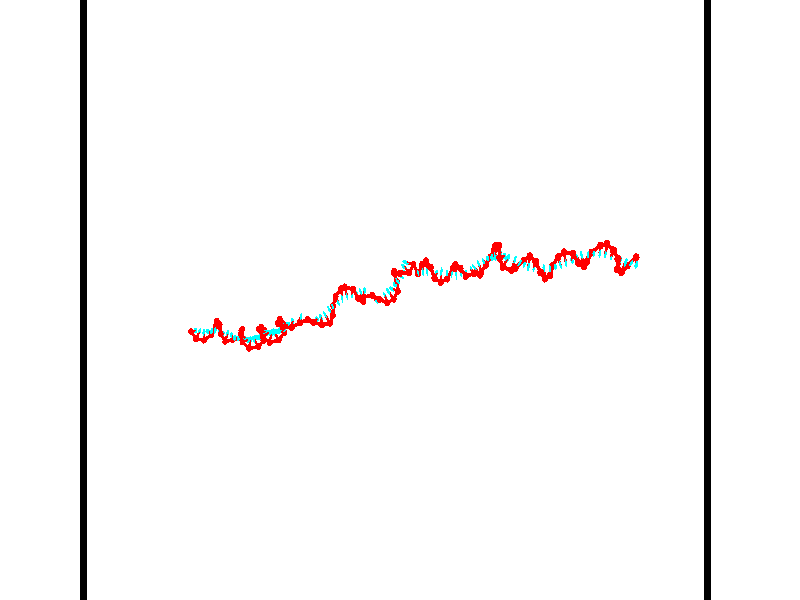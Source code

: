 // switches for output
#declare DRAW_BASES = 1; // possible values are 0, 1; only relevant for DNA ribbons
#declare DRAW_BASES_TYPE = 3; // possible values are 1, 2, 3; only relevant for DNA ribbons
#declare DRAW_FOG = 0; // set to 1 to enable fog

#include "colors.inc"

#include "transforms.inc"
background { rgb <1, 1, 1>}

#default {
   normal{
       ripples 0.25
       frequency 0.20
       turbulence 0.2
       lambda 5
   }
	finish {
		phong 0.1
		phong_size 40.
	}
}

// original window dimensions: 1024x640


// camera settings

camera {
	sky <-0, 1, 0>
	up <-0, 1, 0>
	right 1.6 * <0.99995, 0, 0.00999983>
	location <54.4867, 55, 106.329>
	look_at <55, 55, 55.0001>
	direction <0.513302, 0, -51.3289>
	angle 67.0682
}


# declare cpy_camera_pos = <54.4867, 55, 106.329>;
# if (DRAW_FOG = 1)
fog {
	fog_type 2
	up vnormalize(cpy_camera_pos)
	color rgbt<1,1,1,0.3>
	distance 1e-5
	fog_alt 3e-3
	fog_offset 88
}
# end


// LIGHTS

# declare lum = 6;
global_settings {
	ambient_light rgb lum * <0.05, 0.05, 0.05>
	max_trace_level 15
}# declare cpy_direct_light_amount = 0.25;
light_source
{	1000 * <-0.98995, -1, 1.00995>,
	rgb lum * cpy_direct_light_amount
	parallel
}

light_source
{	1000 * <0.98995, 1, -1.00995>,
	rgb lum * cpy_direct_light_amount
	parallel
}

// strand 0

// nucleotide -1

// particle -1
sphere {
	<35.786610, 52.578629, 50.486816> 0.250000
	pigment { color rgbt <1,0,0,0> }
	no_shadow
}
cylinder {
	<35.884411, 52.608032, 50.100075>,  <35.943092, 52.625675, 49.868031>, 0.100000
	pigment { color rgbt <1,0,0,0> }
	no_shadow
}
cylinder {
	<35.884411, 52.608032, 50.100075>,  <35.786610, 52.578629, 50.486816>, 0.100000
	pigment { color rgbt <1,0,0,0> }
	no_shadow
}

// particle -1
sphere {
	<35.884411, 52.608032, 50.100075> 0.100000
	pigment { color rgbt <1,0,0,0> }
	no_shadow
}
sphere {
	0, 1
	scale<0.080000,0.200000,0.300000>
	matrix <0.941847, 0.219053, 0.254832,
		0.230526, -0.972940, -0.015676,
		0.244503, 0.073509, -0.966858,
		35.957760, 52.630085, 49.810017>
	pigment { color rgbt <0,1,1,0> }
	no_shadow
}
cylinder {
	<36.163406, 51.982311, 50.254864>,  <35.786610, 52.578629, 50.486816>, 0.130000
	pigment { color rgbt <1,0,0,0> }
	no_shadow
}

// nucleotide -1

// particle -1
sphere {
	<36.163406, 51.982311, 50.254864> 0.250000
	pigment { color rgbt <1,0,0,0> }
	no_shadow
}
cylinder {
	<36.280373, 52.307907, 50.054100>,  <36.350552, 52.503265, 49.933643>, 0.100000
	pigment { color rgbt <1,0,0,0> }
	no_shadow
}
cylinder {
	<36.280373, 52.307907, 50.054100>,  <36.163406, 51.982311, 50.254864>, 0.100000
	pigment { color rgbt <1,0,0,0> }
	no_shadow
}

// particle -1
sphere {
	<36.280373, 52.307907, 50.054100> 0.100000
	pigment { color rgbt <1,0,0,0> }
	no_shadow
}
sphere {
	0, 1
	scale<0.080000,0.200000,0.300000>
	matrix <0.955591, -0.228633, 0.185937,
		0.036597, -0.533991, -0.844698,
		0.292414, 0.813990, -0.501910,
		36.368095, 52.552105, 49.903526>
	pigment { color rgbt <0,1,1,0> }
	no_shadow
}
cylinder {
	<36.726673, 51.859474, 49.734497>,  <36.163406, 51.982311, 50.254864>, 0.130000
	pigment { color rgbt <1,0,0,0> }
	no_shadow
}

// nucleotide -1

// particle -1
sphere {
	<36.726673, 51.859474, 49.734497> 0.250000
	pigment { color rgbt <1,0,0,0> }
	no_shadow
}
cylinder {
	<36.781776, 52.218956, 49.901035>,  <36.814838, 52.434647, 50.000957>, 0.100000
	pigment { color rgbt <1,0,0,0> }
	no_shadow
}
cylinder {
	<36.781776, 52.218956, 49.901035>,  <36.726673, 51.859474, 49.734497>, 0.100000
	pigment { color rgbt <1,0,0,0> }
	no_shadow
}

// particle -1
sphere {
	<36.781776, 52.218956, 49.901035> 0.100000
	pigment { color rgbt <1,0,0,0> }
	no_shadow
}
sphere {
	0, 1
	scale<0.080000,0.200000,0.300000>
	matrix <0.924924, -0.267094, 0.270510,
		0.354314, 0.347827, -0.868031,
		0.137755, 0.898709, 0.416349,
		36.823105, 52.488567, 50.025940>
	pigment { color rgbt <0,1,1,0> }
	no_shadow
}
cylinder {
	<37.369232, 52.291786, 49.491383>,  <36.726673, 51.859474, 49.734497>, 0.130000
	pigment { color rgbt <1,0,0,0> }
	no_shadow
}

// nucleotide -1

// particle -1
sphere {
	<37.369232, 52.291786, 49.491383> 0.250000
	pigment { color rgbt <1,0,0,0> }
	no_shadow
}
cylinder {
	<37.284389, 52.447495, 49.849930>,  <37.233482, 52.540916, 50.065060>, 0.100000
	pigment { color rgbt <1,0,0,0> }
	no_shadow
}
cylinder {
	<37.284389, 52.447495, 49.849930>,  <37.369232, 52.291786, 49.491383>, 0.100000
	pigment { color rgbt <1,0,0,0> }
	no_shadow
}

// particle -1
sphere {
	<37.284389, 52.447495, 49.849930> 0.100000
	pigment { color rgbt <1,0,0,0> }
	no_shadow
}
sphere {
	0, 1
	scale<0.080000,0.200000,0.300000>
	matrix <0.962175, -0.077276, 0.261241,
		0.170960, 0.917878, -0.358151,
		-0.212111, 0.389266, 0.896371,
		37.220757, 52.564274, 50.118839>
	pigment { color rgbt <0,1,1,0> }
	no_shadow
}
cylinder {
	<37.783760, 52.948406, 49.648945>,  <37.369232, 52.291786, 49.491383>, 0.130000
	pigment { color rgbt <1,0,0,0> }
	no_shadow
}

// nucleotide -1

// particle -1
sphere {
	<37.783760, 52.948406, 49.648945> 0.250000
	pigment { color rgbt <1,0,0,0> }
	no_shadow
}
cylinder {
	<37.675797, 52.755783, 49.982471>,  <37.611019, 52.640209, 50.182587>, 0.100000
	pigment { color rgbt <1,0,0,0> }
	no_shadow
}
cylinder {
	<37.675797, 52.755783, 49.982471>,  <37.783760, 52.948406, 49.648945>, 0.100000
	pigment { color rgbt <1,0,0,0> }
	no_shadow
}

// particle -1
sphere {
	<37.675797, 52.755783, 49.982471> 0.100000
	pigment { color rgbt <1,0,0,0> }
	no_shadow
}
sphere {
	0, 1
	scale<0.080000,0.200000,0.300000>
	matrix <0.962176, -0.168157, 0.214339,
		0.036996, 0.860130, 0.508731,
		-0.269906, -0.481559, 0.833818,
		37.594826, 52.611317, 50.232616>
	pigment { color rgbt <0,1,1,0> }
	no_shadow
}
cylinder {
	<38.062965, 53.377907, 50.211304>,  <37.783760, 52.948406, 49.648945>, 0.130000
	pigment { color rgbt <1,0,0,0> }
	no_shadow
}

// nucleotide -1

// particle -1
sphere {
	<38.062965, 53.377907, 50.211304> 0.250000
	pigment { color rgbt <1,0,0,0> }
	no_shadow
}
cylinder {
	<37.993259, 52.984467, 50.229904>,  <37.951435, 52.748402, 50.241066>, 0.100000
	pigment { color rgbt <1,0,0,0> }
	no_shadow
}
cylinder {
	<37.993259, 52.984467, 50.229904>,  <38.062965, 53.377907, 50.211304>, 0.100000
	pigment { color rgbt <1,0,0,0> }
	no_shadow
}

// particle -1
sphere {
	<37.993259, 52.984467, 50.229904> 0.100000
	pigment { color rgbt <1,0,0,0> }
	no_shadow
}
sphere {
	0, 1
	scale<0.080000,0.200000,0.300000>
	matrix <0.973178, -0.164833, 0.160484,
		-0.150187, 0.073223, 0.985942,
		-0.174267, -0.983600, 0.046503,
		37.940979, 52.689388, 50.243855>
	pigment { color rgbt <0,1,1,0> }
	no_shadow
}
cylinder {
	<38.484184, 53.124275, 50.726147>,  <38.062965, 53.377907, 50.211304>, 0.130000
	pigment { color rgbt <1,0,0,0> }
	no_shadow
}

// nucleotide -1

// particle -1
sphere {
	<38.484184, 53.124275, 50.726147> 0.250000
	pigment { color rgbt <1,0,0,0> }
	no_shadow
}
cylinder {
	<38.396332, 52.786129, 50.531364>,  <38.343620, 52.583241, 50.414497>, 0.100000
	pigment { color rgbt <1,0,0,0> }
	no_shadow
}
cylinder {
	<38.396332, 52.786129, 50.531364>,  <38.484184, 53.124275, 50.726147>, 0.100000
	pigment { color rgbt <1,0,0,0> }
	no_shadow
}

// particle -1
sphere {
	<38.396332, 52.786129, 50.531364> 0.100000
	pigment { color rgbt <1,0,0,0> }
	no_shadow
}
sphere {
	0, 1
	scale<0.080000,0.200000,0.300000>
	matrix <0.937786, -0.320532, 0.133477,
		-0.268920, -0.427342, 0.863169,
		-0.219633, -0.845363, -0.486953,
		38.330441, 52.532520, 50.385277>
	pigment { color rgbt <0,1,1,0> }
	no_shadow
}
cylinder {
	<38.665146, 52.420300, 51.087540>,  <38.484184, 53.124275, 50.726147>, 0.130000
	pigment { color rgbt <1,0,0,0> }
	no_shadow
}

// nucleotide -1

// particle -1
sphere {
	<38.665146, 52.420300, 51.087540> 0.250000
	pigment { color rgbt <1,0,0,0> }
	no_shadow
}
cylinder {
	<38.689575, 52.410110, 50.688416>,  <38.704231, 52.403996, 50.448940>, 0.100000
	pigment { color rgbt <1,0,0,0> }
	no_shadow
}
cylinder {
	<38.689575, 52.410110, 50.688416>,  <38.665146, 52.420300, 51.087540>, 0.100000
	pigment { color rgbt <1,0,0,0> }
	no_shadow
}

// particle -1
sphere {
	<38.689575, 52.410110, 50.688416> 0.100000
	pigment { color rgbt <1,0,0,0> }
	no_shadow
}
sphere {
	0, 1
	scale<0.080000,0.200000,0.300000>
	matrix <0.986422, -0.151149, 0.064231,
		-0.152454, -0.988183, 0.015896,
		0.061069, -0.025473, -0.997808,
		38.707897, 52.402470, 50.389072>
	pigment { color rgbt <0,1,1,0> }
	no_shadow
}
cylinder {
	<38.982773, 51.823364, 50.717972>,  <38.665146, 52.420300, 51.087540>, 0.130000
	pigment { color rgbt <1,0,0,0> }
	no_shadow
}

// nucleotide -1

// particle -1
sphere {
	<38.982773, 51.823364, 50.717972> 0.250000
	pigment { color rgbt <1,0,0,0> }
	no_shadow
}
cylinder {
	<39.061264, 52.179241, 50.553070>,  <39.108356, 52.392765, 50.454128>, 0.100000
	pigment { color rgbt <1,0,0,0> }
	no_shadow
}
cylinder {
	<39.061264, 52.179241, 50.553070>,  <38.982773, 51.823364, 50.717972>, 0.100000
	pigment { color rgbt <1,0,0,0> }
	no_shadow
}

// particle -1
sphere {
	<39.061264, 52.179241, 50.553070> 0.100000
	pigment { color rgbt <1,0,0,0> }
	no_shadow
}
sphere {
	0, 1
	scale<0.080000,0.200000,0.300000>
	matrix <0.973320, -0.125737, 0.191932,
		0.118924, -0.438915, -0.890624,
		0.196226, 0.889688, -0.412252,
		39.120132, 52.446148, 50.429394>
	pigment { color rgbt <0,1,1,0> }
	no_shadow
}
cylinder {
	<39.481678, 51.890171, 50.039783>,  <38.982773, 51.823364, 50.717972>, 0.130000
	pigment { color rgbt <1,0,0,0> }
	no_shadow
}

// nucleotide -1

// particle -1
sphere {
	<39.481678, 51.890171, 50.039783> 0.250000
	pigment { color rgbt <1,0,0,0> }
	no_shadow
}
cylinder {
	<39.497700, 52.145927, 50.346920>,  <39.507313, 52.299381, 50.531200>, 0.100000
	pigment { color rgbt <1,0,0,0> }
	no_shadow
}
cylinder {
	<39.497700, 52.145927, 50.346920>,  <39.481678, 51.890171, 50.039783>, 0.100000
	pigment { color rgbt <1,0,0,0> }
	no_shadow
}

// particle -1
sphere {
	<39.497700, 52.145927, 50.346920> 0.100000
	pigment { color rgbt <1,0,0,0> }
	no_shadow
}
sphere {
	0, 1
	scale<0.080000,0.200000,0.300000>
	matrix <0.947038, -0.269330, 0.174873,
		0.318614, 0.720167, -0.616315,
		0.040055, 0.639391, 0.767838,
		39.509716, 52.337746, 50.577271>
	pigment { color rgbt <0,1,1,0> }
	no_shadow
}
cylinder {
	<40.115963, 52.056160, 50.106537>,  <39.481678, 51.890171, 50.039783>, 0.130000
	pigment { color rgbt <1,0,0,0> }
	no_shadow
}

// nucleotide -1

// particle -1
sphere {
	<40.115963, 52.056160, 50.106537> 0.250000
	pigment { color rgbt <1,0,0,0> }
	no_shadow
}
cylinder {
	<39.973942, 52.077286, 50.479877>,  <39.888729, 52.089962, 50.703880>, 0.100000
	pigment { color rgbt <1,0,0,0> }
	no_shadow
}
cylinder {
	<39.973942, 52.077286, 50.479877>,  <40.115963, 52.056160, 50.106537>, 0.100000
	pigment { color rgbt <1,0,0,0> }
	no_shadow
}

// particle -1
sphere {
	<39.973942, 52.077286, 50.479877> 0.100000
	pigment { color rgbt <1,0,0,0> }
	no_shadow
}
sphere {
	0, 1
	scale<0.080000,0.200000,0.300000>
	matrix <0.919137, -0.162536, 0.358844,
		0.170655, 0.985288, 0.009167,
		-0.355055, 0.052813, 0.933352,
		39.867424, 52.093128, 50.759884>
	pigment { color rgbt <0,1,1,0> }
	no_shadow
}
cylinder {
	<40.398792, 52.638744, 50.488918>,  <40.115963, 52.056160, 50.106537>, 0.130000
	pigment { color rgbt <1,0,0,0> }
	no_shadow
}

// nucleotide -1

// particle -1
sphere {
	<40.398792, 52.638744, 50.488918> 0.250000
	pigment { color rgbt <1,0,0,0> }
	no_shadow
}
cylinder {
	<40.307613, 52.333767, 50.731148>,  <40.252907, 52.150780, 50.876488>, 0.100000
	pigment { color rgbt <1,0,0,0> }
	no_shadow
}
cylinder {
	<40.307613, 52.333767, 50.731148>,  <40.398792, 52.638744, 50.488918>, 0.100000
	pigment { color rgbt <1,0,0,0> }
	no_shadow
}

// particle -1
sphere {
	<40.307613, 52.333767, 50.731148> 0.100000
	pigment { color rgbt <1,0,0,0> }
	no_shadow
}
sphere {
	0, 1
	scale<0.080000,0.200000,0.300000>
	matrix <0.937750, -0.004526, 0.347281,
		-0.262040, 0.647041, 0.716011,
		-0.227946, -0.762441, 0.605577,
		40.239231, 52.105034, 50.912823>
	pigment { color rgbt <0,1,1,0> }
	no_shadow
}
cylinder {
	<40.675930, 52.802498, 51.161488>,  <40.398792, 52.638744, 50.488918>, 0.130000
	pigment { color rgbt <1,0,0,0> }
	no_shadow
}

// nucleotide -1

// particle -1
sphere {
	<40.675930, 52.802498, 51.161488> 0.250000
	pigment { color rgbt <1,0,0,0> }
	no_shadow
}
cylinder {
	<40.644463, 52.403797, 51.154575>,  <40.625584, 52.164577, 51.150429>, 0.100000
	pigment { color rgbt <1,0,0,0> }
	no_shadow
}
cylinder {
	<40.644463, 52.403797, 51.154575>,  <40.675930, 52.802498, 51.161488>, 0.100000
	pigment { color rgbt <1,0,0,0> }
	no_shadow
}

// particle -1
sphere {
	<40.644463, 52.403797, 51.154575> 0.100000
	pigment { color rgbt <1,0,0,0> }
	no_shadow
}
sphere {
	0, 1
	scale<0.080000,0.200000,0.300000>
	matrix <0.870475, -0.077128, 0.486133,
		-0.485887, 0.023195, 0.873714,
		-0.078664, -0.996751, -0.017285,
		40.620865, 52.104771, 51.149391>
	pigment { color rgbt <0,1,1,0> }
	no_shadow
}
cylinder {
	<40.706478, 52.455551, 51.891884>,  <40.675930, 52.802498, 51.161488>, 0.130000
	pigment { color rgbt <1,0,0,0> }
	no_shadow
}

// nucleotide -1

// particle -1
sphere {
	<40.706478, 52.455551, 51.891884> 0.250000
	pigment { color rgbt <1,0,0,0> }
	no_shadow
}
cylinder {
	<40.849037, 52.237869, 51.588089>,  <40.934574, 52.107262, 51.405811>, 0.100000
	pigment { color rgbt <1,0,0,0> }
	no_shadow
}
cylinder {
	<40.849037, 52.237869, 51.588089>,  <40.706478, 52.455551, 51.891884>, 0.100000
	pigment { color rgbt <1,0,0,0> }
	no_shadow
}

// particle -1
sphere {
	<40.849037, 52.237869, 51.588089> 0.100000
	pigment { color rgbt <1,0,0,0> }
	no_shadow
}
sphere {
	0, 1
	scale<0.080000,0.200000,0.300000>
	matrix <0.917455, 0.050026, 0.394682,
		-0.176794, -0.837460, 0.517112,
		0.356400, -0.544204, -0.759487,
		40.955956, 52.074608, 51.360241>
	pigment { color rgbt <0,1,1,0> }
	no_shadow
}
cylinder {
	<40.946842, 51.862804, 52.220310>,  <40.706478, 52.455551, 51.891884>, 0.130000
	pigment { color rgbt <1,0,0,0> }
	no_shadow
}

// nucleotide -1

// particle -1
sphere {
	<40.946842, 51.862804, 52.220310> 0.250000
	pigment { color rgbt <1,0,0,0> }
	no_shadow
}
cylinder {
	<41.146679, 51.935631, 51.881546>,  <41.266582, 51.979328, 51.678288>, 0.100000
	pigment { color rgbt <1,0,0,0> }
	no_shadow
}
cylinder {
	<41.146679, 51.935631, 51.881546>,  <40.946842, 51.862804, 52.220310>, 0.100000
	pigment { color rgbt <1,0,0,0> }
	no_shadow
}

// particle -1
sphere {
	<41.146679, 51.935631, 51.881546> 0.100000
	pigment { color rgbt <1,0,0,0> }
	no_shadow
}
sphere {
	0, 1
	scale<0.080000,0.200000,0.300000>
	matrix <0.843166, 0.122033, 0.523622,
		0.198687, -0.975683, -0.092549,
		0.499595, 0.182071, -0.846909,
		41.296558, 51.990253, 51.627472>
	pigment { color rgbt <0,1,1,0> }
	no_shadow
}
cylinder {
	<41.503498, 51.374409, 52.132561>,  <40.946842, 51.862804, 52.220310>, 0.130000
	pigment { color rgbt <1,0,0,0> }
	no_shadow
}

// nucleotide -1

// particle -1
sphere {
	<41.503498, 51.374409, 52.132561> 0.250000
	pigment { color rgbt <1,0,0,0> }
	no_shadow
}
cylinder {
	<41.530392, 51.736435, 51.964592>,  <41.546528, 51.953651, 51.863811>, 0.100000
	pigment { color rgbt <1,0,0,0> }
	no_shadow
}
cylinder {
	<41.530392, 51.736435, 51.964592>,  <41.503498, 51.374409, 52.132561>, 0.100000
	pigment { color rgbt <1,0,0,0> }
	no_shadow
}

// particle -1
sphere {
	<41.530392, 51.736435, 51.964592> 0.100000
	pigment { color rgbt <1,0,0,0> }
	no_shadow
}
sphere {
	0, 1
	scale<0.080000,0.200000,0.300000>
	matrix <0.870573, 0.152396, 0.467844,
		0.487424, -0.397023, -0.777683,
		0.067229, 0.905068, -0.419919,
		41.550560, 52.007954, 51.838615>
	pigment { color rgbt <0,1,1,0> }
	no_shadow
}
cylinder {
	<42.250099, 51.495827, 51.774143>,  <41.503498, 51.374409, 52.132561>, 0.130000
	pigment { color rgbt <1,0,0,0> }
	no_shadow
}

// nucleotide -1

// particle -1
sphere {
	<42.250099, 51.495827, 51.774143> 0.250000
	pigment { color rgbt <1,0,0,0> }
	no_shadow
}
cylinder {
	<42.063511, 51.821976, 51.911293>,  <41.951557, 52.017666, 51.993584>, 0.100000
	pigment { color rgbt <1,0,0,0> }
	no_shadow
}
cylinder {
	<42.063511, 51.821976, 51.911293>,  <42.250099, 51.495827, 51.774143>, 0.100000
	pigment { color rgbt <1,0,0,0> }
	no_shadow
}

// particle -1
sphere {
	<42.063511, 51.821976, 51.911293> 0.100000
	pigment { color rgbt <1,0,0,0> }
	no_shadow
}
sphere {
	0, 1
	scale<0.080000,0.200000,0.300000>
	matrix <0.805727, 0.231746, 0.545067,
		0.364974, 0.530524, -0.765074,
		-0.466474, 0.815376, 0.342877,
		41.923569, 52.066589, 52.014156>
	pigment { color rgbt <0,1,1,0> }
	no_shadow
}
cylinder {
	<42.750816, 51.933945, 51.805489>,  <42.250099, 51.495827, 51.774143>, 0.130000
	pigment { color rgbt <1,0,0,0> }
	no_shadow
}

// nucleotide -1

// particle -1
sphere {
	<42.750816, 51.933945, 51.805489> 0.250000
	pigment { color rgbt <1,0,0,0> }
	no_shadow
}
cylinder {
	<42.454414, 52.093159, 52.021812>,  <42.276573, 52.188686, 52.151608>, 0.100000
	pigment { color rgbt <1,0,0,0> }
	no_shadow
}
cylinder {
	<42.454414, 52.093159, 52.021812>,  <42.750816, 51.933945, 51.805489>, 0.100000
	pigment { color rgbt <1,0,0,0> }
	no_shadow
}

// particle -1
sphere {
	<42.454414, 52.093159, 52.021812> 0.100000
	pigment { color rgbt <1,0,0,0> }
	no_shadow
}
sphere {
	0, 1
	scale<0.080000,0.200000,0.300000>
	matrix <0.671495, 0.437197, 0.598292,
		0.001697, 0.806492, -0.591243,
		-0.741007, 0.398032, 0.540813,
		42.232113, 52.212570, 52.184055>
	pigment { color rgbt <0,1,1,0> }
	no_shadow
}
cylinder {
	<42.877785, 52.728096, 52.017857>,  <42.750816, 51.933945, 51.805489>, 0.130000
	pigment { color rgbt <1,0,0,0> }
	no_shadow
}

// nucleotide -1

// particle -1
sphere {
	<42.877785, 52.728096, 52.017857> 0.250000
	pigment { color rgbt <1,0,0,0> }
	no_shadow
}
cylinder {
	<42.707474, 52.475410, 52.276981>,  <42.605286, 52.323799, 52.432457>, 0.100000
	pigment { color rgbt <1,0,0,0> }
	no_shadow
}
cylinder {
	<42.707474, 52.475410, 52.276981>,  <42.877785, 52.728096, 52.017857>, 0.100000
	pigment { color rgbt <1,0,0,0> }
	no_shadow
}

// particle -1
sphere {
	<42.707474, 52.475410, 52.276981> 0.100000
	pigment { color rgbt <1,0,0,0> }
	no_shadow
}
sphere {
	0, 1
	scale<0.080000,0.200000,0.300000>
	matrix <0.697687, 0.226671, 0.679598,
		-0.576148, 0.741325, 0.344224,
		-0.425777, -0.631710, 0.647809,
		42.579739, 52.285896, 52.471325>
	pigment { color rgbt <0,1,1,0> }
	no_shadow
}
cylinder {
	<42.704952, 53.009678, 52.585693>,  <42.877785, 52.728096, 52.017857>, 0.130000
	pigment { color rgbt <1,0,0,0> }
	no_shadow
}

// nucleotide -1

// particle -1
sphere {
	<42.704952, 53.009678, 52.585693> 0.250000
	pigment { color rgbt <1,0,0,0> }
	no_shadow
}
cylinder {
	<42.773544, 52.631378, 52.696075>,  <42.814701, 52.404400, 52.762306>, 0.100000
	pigment { color rgbt <1,0,0,0> }
	no_shadow
}
cylinder {
	<42.773544, 52.631378, 52.696075>,  <42.704952, 53.009678, 52.585693>, 0.100000
	pigment { color rgbt <1,0,0,0> }
	no_shadow
}

// particle -1
sphere {
	<42.773544, 52.631378, 52.696075> 0.100000
	pigment { color rgbt <1,0,0,0> }
	no_shadow
}
sphere {
	0, 1
	scale<0.080000,0.200000,0.300000>
	matrix <0.780691, 0.301305, 0.547481,
		-0.600928, 0.121555, 0.790007,
		0.171484, -0.945748, 0.275959,
		42.824989, 52.347652, 52.778862>
	pigment { color rgbt <0,1,1,0> }
	no_shadow
}
cylinder {
	<42.653980, 52.871830, 53.397434>,  <42.704952, 53.009678, 52.585693>, 0.130000
	pigment { color rgbt <1,0,0,0> }
	no_shadow
}

// nucleotide -1

// particle -1
sphere {
	<42.653980, 52.871830, 53.397434> 0.250000
	pigment { color rgbt <1,0,0,0> }
	no_shadow
}
cylinder {
	<42.950298, 52.711349, 53.181931>,  <43.128090, 52.615063, 53.052628>, 0.100000
	pigment { color rgbt <1,0,0,0> }
	no_shadow
}
cylinder {
	<42.950298, 52.711349, 53.181931>,  <42.653980, 52.871830, 53.397434>, 0.100000
	pigment { color rgbt <1,0,0,0> }
	no_shadow
}

// particle -1
sphere {
	<42.950298, 52.711349, 53.181931> 0.100000
	pigment { color rgbt <1,0,0,0> }
	no_shadow
}
sphere {
	0, 1
	scale<0.080000,0.200000,0.300000>
	matrix <0.649689, 0.224179, 0.726394,
		-0.170652, -0.888134, 0.426727,
		0.740798, -0.401200, -0.538755,
		43.172539, 52.590988, 53.020306>
	pigment { color rgbt <0,1,1,0> }
	no_shadow
}
cylinder {
	<43.053852, 52.335144, 53.718327>,  <42.653980, 52.871830, 53.397434>, 0.130000
	pigment { color rgbt <1,0,0,0> }
	no_shadow
}

// nucleotide -1

// particle -1
sphere {
	<43.053852, 52.335144, 53.718327> 0.250000
	pigment { color rgbt <1,0,0,0> }
	no_shadow
}
cylinder {
	<43.306805, 52.498188, 53.454826>,  <43.458576, 52.596016, 53.296726>, 0.100000
	pigment { color rgbt <1,0,0,0> }
	no_shadow
}
cylinder {
	<43.306805, 52.498188, 53.454826>,  <43.053852, 52.335144, 53.718327>, 0.100000
	pigment { color rgbt <1,0,0,0> }
	no_shadow
}

// particle -1
sphere {
	<43.306805, 52.498188, 53.454826> 0.100000
	pigment { color rgbt <1,0,0,0> }
	no_shadow
}
sphere {
	0, 1
	scale<0.080000,0.200000,0.300000>
	matrix <0.595358, 0.288340, 0.749940,
		0.495626, -0.866438, -0.060333,
		0.632380, 0.407609, -0.658749,
		43.496517, 52.620472, 53.257202>
	pigment { color rgbt <0,1,1,0> }
	no_shadow
}
cylinder {
	<43.689007, 51.915813, 53.754978>,  <43.053852, 52.335144, 53.718327>, 0.130000
	pigment { color rgbt <1,0,0,0> }
	no_shadow
}

// nucleotide -1

// particle -1
sphere {
	<43.689007, 51.915813, 53.754978> 0.250000
	pigment { color rgbt <1,0,0,0> }
	no_shadow
}
cylinder {
	<43.733875, 52.290695, 53.622879>,  <43.760796, 52.515625, 53.543621>, 0.100000
	pigment { color rgbt <1,0,0,0> }
	no_shadow
}
cylinder {
	<43.733875, 52.290695, 53.622879>,  <43.689007, 51.915813, 53.754978>, 0.100000
	pigment { color rgbt <1,0,0,0> }
	no_shadow
}

// particle -1
sphere {
	<43.733875, 52.290695, 53.622879> 0.100000
	pigment { color rgbt <1,0,0,0> }
	no_shadow
}
sphere {
	0, 1
	scale<0.080000,0.200000,0.300000>
	matrix <0.633720, 0.188512, 0.750241,
		0.765385, -0.293442, -0.572780,
		0.112176, 0.937206, -0.330244,
		43.767529, 52.571857, 53.523808>
	pigment { color rgbt <0,1,1,0> }
	no_shadow
}
cylinder {
	<44.448696, 52.092899, 53.606522>,  <43.689007, 51.915813, 53.754978>, 0.130000
	pigment { color rgbt <1,0,0,0> }
	no_shadow
}

// nucleotide -1

// particle -1
sphere {
	<44.448696, 52.092899, 53.606522> 0.250000
	pigment { color rgbt <1,0,0,0> }
	no_shadow
}
cylinder {
	<44.242863, 52.424324, 53.694786>,  <44.119362, 52.623180, 53.747746>, 0.100000
	pigment { color rgbt <1,0,0,0> }
	no_shadow
}
cylinder {
	<44.242863, 52.424324, 53.694786>,  <44.448696, 52.092899, 53.606522>, 0.100000
	pigment { color rgbt <1,0,0,0> }
	no_shadow
}

// particle -1
sphere {
	<44.242863, 52.424324, 53.694786> 0.100000
	pigment { color rgbt <1,0,0,0> }
	no_shadow
}
sphere {
	0, 1
	scale<0.080000,0.200000,0.300000>
	matrix <0.600579, 0.164618, 0.782436,
		0.611973, 0.535149, -0.582327,
		-0.514581, 0.828563, 0.220657,
		44.088490, 52.672894, 53.760983>
	pigment { color rgbt <0,1,1,0> }
	no_shadow
}
cylinder {
	<44.949883, 52.645458, 53.641403>,  <44.448696, 52.092899, 53.606522>, 0.130000
	pigment { color rgbt <1,0,0,0> }
	no_shadow
}

// nucleotide -1

// particle -1
sphere {
	<44.949883, 52.645458, 53.641403> 0.250000
	pigment { color rgbt <1,0,0,0> }
	no_shadow
}
cylinder {
	<44.645481, 52.691681, 53.896751>,  <44.462841, 52.719414, 54.049961>, 0.100000
	pigment { color rgbt <1,0,0,0> }
	no_shadow
}
cylinder {
	<44.645481, 52.691681, 53.896751>,  <44.949883, 52.645458, 53.641403>, 0.100000
	pigment { color rgbt <1,0,0,0> }
	no_shadow
}

// particle -1
sphere {
	<44.645481, 52.691681, 53.896751> 0.100000
	pigment { color rgbt <1,0,0,0> }
	no_shadow
}
sphere {
	0, 1
	scale<0.080000,0.200000,0.300000>
	matrix <0.648637, 0.153487, 0.745461,
		-0.011840, 0.981371, -0.191757,
		-0.761006, 0.115554, 0.638371,
		44.417179, 52.726349, 54.088264>
	pigment { color rgbt <0,1,1,0> }
	no_shadow
}
cylinder {
	<44.868721, 53.292145, 53.920456>,  <44.949883, 52.645458, 53.641403>, 0.130000
	pigment { color rgbt <1,0,0,0> }
	no_shadow
}

// nucleotide -1

// particle -1
sphere {
	<44.868721, 53.292145, 53.920456> 0.250000
	pigment { color rgbt <1,0,0,0> }
	no_shadow
}
cylinder {
	<44.742146, 53.025475, 54.190392>,  <44.666203, 52.865471, 54.352352>, 0.100000
	pigment { color rgbt <1,0,0,0> }
	no_shadow
}
cylinder {
	<44.742146, 53.025475, 54.190392>,  <44.868721, 53.292145, 53.920456>, 0.100000
	pigment { color rgbt <1,0,0,0> }
	no_shadow
}

// particle -1
sphere {
	<44.742146, 53.025475, 54.190392> 0.100000
	pigment { color rgbt <1,0,0,0> }
	no_shadow
}
sphere {
	0, 1
	scale<0.080000,0.200000,0.300000>
	matrix <0.754145, 0.254745, 0.605286,
		-0.575442, 0.700462, 0.422161,
		-0.316436, -0.666677, 0.674840,
		44.647213, 52.825470, 54.392845>
	pigment { color rgbt <0,1,1,0> }
	no_shadow
}
cylinder {
	<44.725365, 53.621193, 54.620247>,  <44.868721, 53.292145, 53.920456>, 0.130000
	pigment { color rgbt <1,0,0,0> }
	no_shadow
}

// nucleotide -1

// particle -1
sphere {
	<44.725365, 53.621193, 54.620247> 0.250000
	pigment { color rgbt <1,0,0,0> }
	no_shadow
}
cylinder {
	<44.892754, 53.258499, 54.599449>,  <44.993187, 53.040882, 54.586971>, 0.100000
	pigment { color rgbt <1,0,0,0> }
	no_shadow
}
cylinder {
	<44.892754, 53.258499, 54.599449>,  <44.725365, 53.621193, 54.620247>, 0.100000
	pigment { color rgbt <1,0,0,0> }
	no_shadow
}

// particle -1
sphere {
	<44.892754, 53.258499, 54.599449> 0.100000
	pigment { color rgbt <1,0,0,0> }
	no_shadow
}
sphere {
	0, 1
	scale<0.080000,0.200000,0.300000>
	matrix <0.691550, 0.281006, 0.665428,
		-0.588759, -0.314420, 0.744649,
		0.418475, -0.906739, -0.051992,
		45.018295, 52.986477, 54.583851>
	pigment { color rgbt <0,1,1,0> }
	no_shadow
}
cylinder {
	<44.704018, 53.353409, 55.311096>,  <44.725365, 53.621193, 54.620247>, 0.130000
	pigment { color rgbt <1,0,0,0> }
	no_shadow
}

// nucleotide -1

// particle -1
sphere {
	<44.704018, 53.353409, 55.311096> 0.250000
	pigment { color rgbt <1,0,0,0> }
	no_shadow
}
cylinder {
	<44.989601, 53.234791, 55.057381>,  <45.160950, 53.163620, 54.905151>, 0.100000
	pigment { color rgbt <1,0,0,0> }
	no_shadow
}
cylinder {
	<44.989601, 53.234791, 55.057381>,  <44.704018, 53.353409, 55.311096>, 0.100000
	pigment { color rgbt <1,0,0,0> }
	no_shadow
}

// particle -1
sphere {
	<44.989601, 53.234791, 55.057381> 0.100000
	pigment { color rgbt <1,0,0,0> }
	no_shadow
}
sphere {
	0, 1
	scale<0.080000,0.200000,0.300000>
	matrix <0.691706, 0.439296, 0.573203,
		0.108664, -0.847987, 0.518758,
		0.713957, -0.296542, -0.634293,
		45.203789, 53.145828, 54.867092>
	pigment { color rgbt <0,1,1,0> }
	no_shadow
}
cylinder {
	<45.196938, 53.093063, 55.700584>,  <44.704018, 53.353409, 55.311096>, 0.130000
	pigment { color rgbt <1,0,0,0> }
	no_shadow
}

// nucleotide -1

// particle -1
sphere {
	<45.196938, 53.093063, 55.700584> 0.250000
	pigment { color rgbt <1,0,0,0> }
	no_shadow
}
cylinder {
	<45.375725, 53.191055, 55.356445>,  <45.482998, 53.249851, 55.149960>, 0.100000
	pigment { color rgbt <1,0,0,0> }
	no_shadow
}
cylinder {
	<45.375725, 53.191055, 55.356445>,  <45.196938, 53.093063, 55.700584>, 0.100000
	pigment { color rgbt <1,0,0,0> }
	no_shadow
}

// particle -1
sphere {
	<45.375725, 53.191055, 55.356445> 0.100000
	pigment { color rgbt <1,0,0,0> }
	no_shadow
}
sphere {
	0, 1
	scale<0.080000,0.200000,0.300000>
	matrix <0.731556, 0.453407, 0.509163,
		0.514826, -0.856974, 0.023438,
		0.446967, 0.244984, -0.860351,
		45.509815, 53.264549, 55.098339>
	pigment { color rgbt <0,1,1,0> }
	no_shadow
}
cylinder {
	<45.937332, 53.077709, 55.780769>,  <45.196938, 53.093063, 55.700584>, 0.130000
	pigment { color rgbt <1,0,0,0> }
	no_shadow
}

// nucleotide -1

// particle -1
sphere {
	<45.937332, 53.077709, 55.780769> 0.250000
	pigment { color rgbt <1,0,0,0> }
	no_shadow
}
cylinder {
	<45.920990, 53.332802, 55.473099>,  <45.911182, 53.485855, 55.288498>, 0.100000
	pigment { color rgbt <1,0,0,0> }
	no_shadow
}
cylinder {
	<45.920990, 53.332802, 55.473099>,  <45.937332, 53.077709, 55.780769>, 0.100000
	pigment { color rgbt <1,0,0,0> }
	no_shadow
}

// particle -1
sphere {
	<45.920990, 53.332802, 55.473099> 0.100000
	pigment { color rgbt <1,0,0,0> }
	no_shadow
}
sphere {
	0, 1
	scale<0.080000,0.200000,0.300000>
	matrix <0.833347, 0.446460, 0.325894,
		0.551238, -0.627675, -0.549692,
		-0.040860, 0.637729, -0.769176,
		45.908733, 53.524120, 55.242348>
	pigment { color rgbt <0,1,1,0> }
	no_shadow
}
cylinder {
	<46.646545, 53.427593, 55.925777>,  <45.937332, 53.077709, 55.780769>, 0.130000
	pigment { color rgbt <1,0,0,0> }
	no_shadow
}

// nucleotide -1

// particle -1
sphere {
	<46.646545, 53.427593, 55.925777> 0.250000
	pigment { color rgbt <1,0,0,0> }
	no_shadow
}
cylinder {
	<46.738758, 53.681221, 56.221024>,  <46.794086, 53.833397, 56.398170>, 0.100000
	pigment { color rgbt <1,0,0,0> }
	no_shadow
}
cylinder {
	<46.738758, 53.681221, 56.221024>,  <46.646545, 53.427593, 55.925777>, 0.100000
	pigment { color rgbt <1,0,0,0> }
	no_shadow
}

// particle -1
sphere {
	<46.738758, 53.681221, 56.221024> 0.100000
	pigment { color rgbt <1,0,0,0> }
	no_shadow
}
sphere {
	0, 1
	scale<0.080000,0.200000,0.300000>
	matrix <0.964219, -0.046803, -0.260944,
		-0.130912, 0.771857, -0.622173,
		0.230531, 0.634071, 0.738112,
		46.807919, 53.871441, 56.442455>
	pigment { color rgbt <0,1,1,0> }
	no_shadow
}
cylinder {
	<47.315823, 53.633118, 56.001785>,  <46.646545, 53.427593, 55.925777>, 0.130000
	pigment { color rgbt <1,0,0,0> }
	no_shadow
}

// nucleotide -1

// particle -1
sphere {
	<47.315823, 53.633118, 56.001785> 0.250000
	pigment { color rgbt <1,0,0,0> }
	no_shadow
}
cylinder {
	<47.622265, 53.499428, 55.782196>,  <47.806129, 53.419216, 55.650440>, 0.100000
	pigment { color rgbt <1,0,0,0> }
	no_shadow
}
cylinder {
	<47.622265, 53.499428, 55.782196>,  <47.315823, 53.633118, 56.001785>, 0.100000
	pigment { color rgbt <1,0,0,0> }
	no_shadow
}

// particle -1
sphere {
	<47.622265, 53.499428, 55.782196> 0.100000
	pigment { color rgbt <1,0,0,0> }
	no_shadow
}
sphere {
	0, 1
	scale<0.080000,0.200000,0.300000>
	matrix <0.596810, 0.686938, 0.414649,
		0.238527, -0.645300, 0.725736,
		0.766109, -0.334221, -0.548975,
		47.852097, 53.399162, 55.617504>
	pigment { color rgbt <0,1,1,0> }
	no_shadow
}
cylinder {
	<47.834534, 53.472767, 56.471062>,  <47.315823, 53.633118, 56.001785>, 0.130000
	pigment { color rgbt <1,0,0,0> }
	no_shadow
}

// nucleotide -1

// particle -1
sphere {
	<47.834534, 53.472767, 56.471062> 0.250000
	pigment { color rgbt <1,0,0,0> }
	no_shadow
}
cylinder {
	<47.953285, 53.582081, 56.105072>,  <48.024536, 53.647667, 55.885479>, 0.100000
	pigment { color rgbt <1,0,0,0> }
	no_shadow
}
cylinder {
	<47.953285, 53.582081, 56.105072>,  <47.834534, 53.472767, 56.471062>, 0.100000
	pigment { color rgbt <1,0,0,0> }
	no_shadow
}

// particle -1
sphere {
	<47.953285, 53.582081, 56.105072> 0.100000
	pigment { color rgbt <1,0,0,0> }
	no_shadow
}
sphere {
	0, 1
	scale<0.080000,0.200000,0.300000>
	matrix <0.769636, 0.498719, 0.398673,
		0.565267, -0.822554, -0.062271,
		0.296875, 0.273282, -0.914977,
		48.042347, 53.664066, 55.830578>
	pigment { color rgbt <0,1,1,0> }
	no_shadow
}
cylinder {
	<48.550808, 53.292034, 56.467060>,  <47.834534, 53.472767, 56.471062>, 0.130000
	pigment { color rgbt <1,0,0,0> }
	no_shadow
}

// nucleotide -1

// particle -1
sphere {
	<48.550808, 53.292034, 56.467060> 0.250000
	pigment { color rgbt <1,0,0,0> }
	no_shadow
}
cylinder {
	<48.460564, 53.579193, 56.203629>,  <48.406418, 53.751488, 56.045570>, 0.100000
	pigment { color rgbt <1,0,0,0> }
	no_shadow
}
cylinder {
	<48.460564, 53.579193, 56.203629>,  <48.550808, 53.292034, 56.467060>, 0.100000
	pigment { color rgbt <1,0,0,0> }
	no_shadow
}

// particle -1
sphere {
	<48.460564, 53.579193, 56.203629> 0.100000
	pigment { color rgbt <1,0,0,0> }
	no_shadow
}
sphere {
	0, 1
	scale<0.080000,0.200000,0.300000>
	matrix <0.769642, 0.545796, 0.331298,
		0.597285, -0.432122, -0.675664,
		-0.225613, 0.717898, -0.658575,
		48.392879, 53.794563, 56.006058>
	pigment { color rgbt <0,1,1,0> }
	no_shadow
}
cylinder {
	<49.163540, 53.383316, 55.985195>,  <48.550808, 53.292034, 56.467060>, 0.130000
	pigment { color rgbt <1,0,0,0> }
	no_shadow
}

// nucleotide -1

// particle -1
sphere {
	<49.163540, 53.383316, 55.985195> 0.250000
	pigment { color rgbt <1,0,0,0> }
	no_shadow
}
cylinder {
	<48.937870, 53.712738, 56.008705>,  <48.802467, 53.910393, 56.022812>, 0.100000
	pigment { color rgbt <1,0,0,0> }
	no_shadow
}
cylinder {
	<48.937870, 53.712738, 56.008705>,  <49.163540, 53.383316, 55.985195>, 0.100000
	pigment { color rgbt <1,0,0,0> }
	no_shadow
}

// particle -1
sphere {
	<48.937870, 53.712738, 56.008705> 0.100000
	pigment { color rgbt <1,0,0,0> }
	no_shadow
}
sphere {
	0, 1
	scale<0.080000,0.200000,0.300000>
	matrix <0.816739, 0.546236, 0.185911,
		0.121004, 0.152891, -0.980807,
		-0.564176, 0.823559, 0.058775,
		48.768616, 53.959805, 56.026337>
	pigment { color rgbt <0,1,1,0> }
	no_shadow
}
cylinder {
	<49.355408, 53.917458, 55.567631>,  <49.163540, 53.383316, 55.985195>, 0.130000
	pigment { color rgbt <1,0,0,0> }
	no_shadow
}

// nucleotide -1

// particle -1
sphere {
	<49.355408, 53.917458, 55.567631> 0.250000
	pigment { color rgbt <1,0,0,0> }
	no_shadow
}
cylinder {
	<49.203838, 54.165646, 55.842278>,  <49.112896, 54.314556, 56.007065>, 0.100000
	pigment { color rgbt <1,0,0,0> }
	no_shadow
}
cylinder {
	<49.203838, 54.165646, 55.842278>,  <49.355408, 53.917458, 55.567631>, 0.100000
	pigment { color rgbt <1,0,0,0> }
	no_shadow
}

// particle -1
sphere {
	<49.203838, 54.165646, 55.842278> 0.100000
	pigment { color rgbt <1,0,0,0> }
	no_shadow
}
sphere {
	0, 1
	scale<0.080000,0.200000,0.300000>
	matrix <0.897180, 0.428214, 0.108172,
		-0.226900, 0.657004, -0.718931,
		-0.378926, 0.620466, 0.686613,
		49.090160, 54.351784, 56.048260>
	pigment { color rgbt <0,1,1,0> }
	no_shadow
}
cylinder {
	<49.359306, 54.589561, 55.378647>,  <49.355408, 53.917458, 55.567631>, 0.130000
	pigment { color rgbt <1,0,0,0> }
	no_shadow
}

// nucleotide -1

// particle -1
sphere {
	<49.359306, 54.589561, 55.378647> 0.250000
	pigment { color rgbt <1,0,0,0> }
	no_shadow
}
cylinder {
	<49.377251, 54.565643, 55.777527>,  <49.388016, 54.551292, 56.016857>, 0.100000
	pigment { color rgbt <1,0,0,0> }
	no_shadow
}
cylinder {
	<49.377251, 54.565643, 55.777527>,  <49.359306, 54.589561, 55.378647>, 0.100000
	pigment { color rgbt <1,0,0,0> }
	no_shadow
}

// particle -1
sphere {
	<49.377251, 54.565643, 55.777527> 0.100000
	pigment { color rgbt <1,0,0,0> }
	no_shadow
}
sphere {
	0, 1
	scale<0.080000,0.200000,0.300000>
	matrix <0.930289, 0.366288, -0.019883,
		-0.364074, 0.928578, 0.072062,
		0.044859, -0.059800, 0.997202,
		49.390709, 54.547703, 56.076687>
	pigment { color rgbt <0,1,1,0> }
	no_shadow
}
cylinder {
	<49.583382, 55.245934, 55.623833>,  <49.359306, 54.589561, 55.378647>, 0.130000
	pigment { color rgbt <1,0,0,0> }
	no_shadow
}

// nucleotide -1

// particle -1
sphere {
	<49.583382, 55.245934, 55.623833> 0.250000
	pigment { color rgbt <1,0,0,0> }
	no_shadow
}
cylinder {
	<49.732948, 55.005569, 55.906418>,  <49.822689, 54.861351, 56.075970>, 0.100000
	pigment { color rgbt <1,0,0,0> }
	no_shadow
}
cylinder {
	<49.732948, 55.005569, 55.906418>,  <49.583382, 55.245934, 55.623833>, 0.100000
	pigment { color rgbt <1,0,0,0> }
	no_shadow
}

// particle -1
sphere {
	<49.732948, 55.005569, 55.906418> 0.100000
	pigment { color rgbt <1,0,0,0> }
	no_shadow
}
sphere {
	0, 1
	scale<0.080000,0.200000,0.300000>
	matrix <0.886849, 0.454593, -0.082727,
		-0.271443, 0.657463, 0.702895,
		0.373921, -0.600906, 0.706466,
		49.845123, 54.825298, 56.118359>
	pigment { color rgbt <0,1,1,0> }
	no_shadow
}
cylinder {
	<50.076355, 55.781212, 56.021004>,  <49.583382, 55.245934, 55.623833>, 0.130000
	pigment { color rgbt <1,0,0,0> }
	no_shadow
}

// nucleotide -1

// particle -1
sphere {
	<50.076355, 55.781212, 56.021004> 0.250000
	pigment { color rgbt <1,0,0,0> }
	no_shadow
}
cylinder {
	<50.142860, 55.395542, 56.103676>,  <50.182762, 55.164139, 56.153278>, 0.100000
	pigment { color rgbt <1,0,0,0> }
	no_shadow
}
cylinder {
	<50.142860, 55.395542, 56.103676>,  <50.076355, 55.781212, 56.021004>, 0.100000
	pigment { color rgbt <1,0,0,0> }
	no_shadow
}

// particle -1
sphere {
	<50.142860, 55.395542, 56.103676> 0.100000
	pigment { color rgbt <1,0,0,0> }
	no_shadow
}
sphere {
	0, 1
	scale<0.080000,0.200000,0.300000>
	matrix <0.981458, 0.182079, 0.059898,
		-0.095385, 0.192888, 0.976573,
		0.166260, -0.964179, 0.206679,
		50.192738, 55.106289, 56.165680>
	pigment { color rgbt <0,1,1,0> }
	no_shadow
}
cylinder {
	<50.427860, 55.887924, 56.534565>,  <50.076355, 55.781212, 56.021004>, 0.130000
	pigment { color rgbt <1,0,0,0> }
	no_shadow
}

// nucleotide -1

// particle -1
sphere {
	<50.427860, 55.887924, 56.534565> 0.250000
	pigment { color rgbt <1,0,0,0> }
	no_shadow
}
cylinder {
	<50.514641, 55.545380, 56.347130>,  <50.566708, 55.339851, 56.234669>, 0.100000
	pigment { color rgbt <1,0,0,0> }
	no_shadow
}
cylinder {
	<50.514641, 55.545380, 56.347130>,  <50.427860, 55.887924, 56.534565>, 0.100000
	pigment { color rgbt <1,0,0,0> }
	no_shadow
}

// particle -1
sphere {
	<50.514641, 55.545380, 56.347130> 0.100000
	pigment { color rgbt <1,0,0,0> }
	no_shadow
}
sphere {
	0, 1
	scale<0.080000,0.200000,0.300000>
	matrix <0.952988, 0.289818, -0.088433,
		0.211536, -0.427372, 0.878980,
		0.216950, -0.856364, -0.468587,
		50.579727, 55.288471, 56.206554>
	pigment { color rgbt <0,1,1,0> }
	no_shadow
}
cylinder {
	<51.128433, 55.743366, 56.824966>,  <50.427860, 55.887924, 56.534565>, 0.130000
	pigment { color rgbt <1,0,0,0> }
	no_shadow
}

// nucleotide -1

// particle -1
sphere {
	<51.128433, 55.743366, 56.824966> 0.250000
	pigment { color rgbt <1,0,0,0> }
	no_shadow
}
cylinder {
	<51.050720, 55.520504, 56.502022>,  <51.004093, 55.386787, 56.308254>, 0.100000
	pigment { color rgbt <1,0,0,0> }
	no_shadow
}
cylinder {
	<51.050720, 55.520504, 56.502022>,  <51.128433, 55.743366, 56.824966>, 0.100000
	pigment { color rgbt <1,0,0,0> }
	no_shadow
}

// particle -1
sphere {
	<51.050720, 55.520504, 56.502022> 0.100000
	pigment { color rgbt <1,0,0,0> }
	no_shadow
}
sphere {
	0, 1
	scale<0.080000,0.200000,0.300000>
	matrix <0.928275, 0.161647, -0.334925,
		0.317113, -0.814524, 0.485788,
		-0.194278, -0.557154, -0.807363,
		50.992435, 55.353359, 56.259811>
	pigment { color rgbt <0,1,1,0> }
	no_shadow
}
cylinder {
	<51.555611, 55.111263, 56.754662>,  <51.128433, 55.743366, 56.824966>, 0.130000
	pigment { color rgbt <1,0,0,0> }
	no_shadow
}

// nucleotide -1

// particle -1
sphere {
	<51.555611, 55.111263, 56.754662> 0.250000
	pigment { color rgbt <1,0,0,0> }
	no_shadow
}
cylinder {
	<51.469566, 55.297523, 56.411293>,  <51.417938, 55.409279, 56.205273>, 0.100000
	pigment { color rgbt <1,0,0,0> }
	no_shadow
}
cylinder {
	<51.469566, 55.297523, 56.411293>,  <51.555611, 55.111263, 56.754662>, 0.100000
	pigment { color rgbt <1,0,0,0> }
	no_shadow
}

// particle -1
sphere {
	<51.469566, 55.297523, 56.411293> 0.100000
	pigment { color rgbt <1,0,0,0> }
	no_shadow
}
sphere {
	0, 1
	scale<0.080000,0.200000,0.300000>
	matrix <0.958401, 0.269513, -0.093964,
		0.187602, -0.842929, -0.504259,
		-0.215110, 0.465654, -0.858425,
		51.405033, 55.437222, 56.153767>
	pigment { color rgbt <0,1,1,0> }
	no_shadow
}
cylinder {
	<51.934441, 54.906326, 56.136250>,  <51.555611, 55.111263, 56.754662>, 0.130000
	pigment { color rgbt <1,0,0,0> }
	no_shadow
}

// nucleotide -1

// particle -1
sphere {
	<51.934441, 54.906326, 56.136250> 0.250000
	pigment { color rgbt <1,0,0,0> }
	no_shadow
}
cylinder {
	<51.807011, 55.284836, 56.114044>,  <51.730553, 55.511940, 56.100719>, 0.100000
	pigment { color rgbt <1,0,0,0> }
	no_shadow
}
cylinder {
	<51.807011, 55.284836, 56.114044>,  <51.934441, 54.906326, 56.136250>, 0.100000
	pigment { color rgbt <1,0,0,0> }
	no_shadow
}

// particle -1
sphere {
	<51.807011, 55.284836, 56.114044> 0.100000
	pigment { color rgbt <1,0,0,0> }
	no_shadow
}
sphere {
	0, 1
	scale<0.080000,0.200000,0.300000>
	matrix <0.927777, 0.299273, -0.222858,
		-0.194270, -0.122501, -0.973269,
		-0.318573, 0.946271, -0.055513,
		51.711437, 55.568718, 56.097389>
	pigment { color rgbt <0,1,1,0> }
	no_shadow
}
cylinder {
	<51.929089, 55.202427, 55.473682>,  <51.934441, 54.906326, 56.136250>, 0.130000
	pigment { color rgbt <1,0,0,0> }
	no_shadow
}

// nucleotide -1

// particle -1
sphere {
	<51.929089, 55.202427, 55.473682> 0.250000
	pigment { color rgbt <1,0,0,0> }
	no_shadow
}
cylinder {
	<51.988033, 55.476231, 55.759262>,  <52.023399, 55.640514, 55.930611>, 0.100000
	pigment { color rgbt <1,0,0,0> }
	no_shadow
}
cylinder {
	<51.988033, 55.476231, 55.759262>,  <51.929089, 55.202427, 55.473682>, 0.100000
	pigment { color rgbt <1,0,0,0> }
	no_shadow
}

// particle -1
sphere {
	<51.988033, 55.476231, 55.759262> 0.100000
	pigment { color rgbt <1,0,0,0> }
	no_shadow
}
sphere {
	0, 1
	scale<0.080000,0.200000,0.300000>
	matrix <0.892620, 0.218888, -0.394103,
		-0.426044, 0.695363, -0.578754,
		0.147363, 0.684513, 0.713951,
		52.032242, 55.681583, 55.973446>
	pigment { color rgbt <0,1,1,0> }
	no_shadow
}
cylinder {
	<52.642181, 55.334827, 55.266636>,  <51.929089, 55.202427, 55.473682>, 0.130000
	pigment { color rgbt <1,0,0,0> }
	no_shadow
}

// nucleotide -1

// particle -1
sphere {
	<52.642181, 55.334827, 55.266636> 0.250000
	pigment { color rgbt <1,0,0,0> }
	no_shadow
}
cylinder {
	<52.833172, 55.093925, 55.010727>,  <52.947765, 54.949383, 54.857182>, 0.100000
	pigment { color rgbt <1,0,0,0> }
	no_shadow
}
cylinder {
	<52.833172, 55.093925, 55.010727>,  <52.642181, 55.334827, 55.266636>, 0.100000
	pigment { color rgbt <1,0,0,0> }
	no_shadow
}

// particle -1
sphere {
	<52.833172, 55.093925, 55.010727> 0.100000
	pigment { color rgbt <1,0,0,0> }
	no_shadow
}
sphere {
	0, 1
	scale<0.080000,0.200000,0.300000>
	matrix <0.843076, 0.519107, 0.140539,
		0.247469, -0.606478, 0.755608,
		0.477475, -0.602255, -0.639770,
		52.976414, 54.913250, 54.818794>
	pigment { color rgbt <0,1,1,0> }
	no_shadow
}
cylinder {
	<53.288078, 55.026878, 55.600758>,  <52.642181, 55.334827, 55.266636>, 0.130000
	pigment { color rgbt <1,0,0,0> }
	no_shadow
}

// nucleotide -1

// particle -1
sphere {
	<53.288078, 55.026878, 55.600758> 0.250000
	pigment { color rgbt <1,0,0,0> }
	no_shadow
}
cylinder {
	<53.318352, 55.073147, 55.204597>,  <53.336517, 55.100910, 54.966900>, 0.100000
	pigment { color rgbt <1,0,0,0> }
	no_shadow
}
cylinder {
	<53.318352, 55.073147, 55.204597>,  <53.288078, 55.026878, 55.600758>, 0.100000
	pigment { color rgbt <1,0,0,0> }
	no_shadow
}

// particle -1
sphere {
	<53.318352, 55.073147, 55.204597> 0.100000
	pigment { color rgbt <1,0,0,0> }
	no_shadow
}
sphere {
	0, 1
	scale<0.080000,0.200000,0.300000>
	matrix <0.890940, 0.438180, 0.119265,
		0.447769, -0.891413, -0.069894,
		0.075688, 0.115674, -0.990399,
		53.341057, 55.107849, 54.907478>
	pigment { color rgbt <0,1,1,0> }
	no_shadow
}
cylinder {
	<53.917553, 54.797134, 55.345615>,  <53.288078, 55.026878, 55.600758>, 0.130000
	pigment { color rgbt <1,0,0,0> }
	no_shadow
}

// nucleotide -1

// particle -1
sphere {
	<53.917553, 54.797134, 55.345615> 0.250000
	pigment { color rgbt <1,0,0,0> }
	no_shadow
}
cylinder {
	<53.801590, 55.095825, 55.106163>,  <53.732010, 55.275040, 54.962494>, 0.100000
	pigment { color rgbt <1,0,0,0> }
	no_shadow
}
cylinder {
	<53.801590, 55.095825, 55.106163>,  <53.917553, 54.797134, 55.345615>, 0.100000
	pigment { color rgbt <1,0,0,0> }
	no_shadow
}

// particle -1
sphere {
	<53.801590, 55.095825, 55.106163> 0.100000
	pigment { color rgbt <1,0,0,0> }
	no_shadow
}
sphere {
	0, 1
	scale<0.080000,0.200000,0.300000>
	matrix <0.782776, 0.544887, 0.300598,
		0.550648, -0.381444, -0.742487,
		-0.289910, 0.746725, -0.598627,
		53.714619, 55.319843, 54.926575>
	pigment { color rgbt <0,1,1,0> }
	no_shadow
}
cylinder {
	<54.459236, 55.056957, 54.972763>,  <53.917553, 54.797134, 55.345615>, 0.130000
	pigment { color rgbt <1,0,0,0> }
	no_shadow
}

// nucleotide -1

// particle -1
sphere {
	<54.459236, 55.056957, 54.972763> 0.250000
	pigment { color rgbt <1,0,0,0> }
	no_shadow
}
cylinder {
	<54.207695, 55.367958, 54.970482>,  <54.056770, 55.554558, 54.969112>, 0.100000
	pigment { color rgbt <1,0,0,0> }
	no_shadow
}
cylinder {
	<54.207695, 55.367958, 54.970482>,  <54.459236, 55.056957, 54.972763>, 0.100000
	pigment { color rgbt <1,0,0,0> }
	no_shadow
}

// particle -1
sphere {
	<54.207695, 55.367958, 54.970482> 0.100000
	pigment { color rgbt <1,0,0,0> }
	no_shadow
}
sphere {
	0, 1
	scale<0.080000,0.200000,0.300000>
	matrix <0.712198, 0.578943, 0.396987,
		0.311958, 0.245588, -0.917807,
		-0.628853, 0.777504, -0.005699,
		54.019039, 55.601208, 54.968773>
	pigment { color rgbt <0,1,1,0> }
	no_shadow
}
cylinder {
	<54.816753, 55.623947, 54.676285>,  <54.459236, 55.056957, 54.972763>, 0.130000
	pigment { color rgbt <1,0,0,0> }
	no_shadow
}

// nucleotide -1

// particle -1
sphere {
	<54.816753, 55.623947, 54.676285> 0.250000
	pigment { color rgbt <1,0,0,0> }
	no_shadow
}
cylinder {
	<54.533020, 55.710957, 54.944473>,  <54.362782, 55.763165, 55.105385>, 0.100000
	pigment { color rgbt <1,0,0,0> }
	no_shadow
}
cylinder {
	<54.533020, 55.710957, 54.944473>,  <54.816753, 55.623947, 54.676285>, 0.100000
	pigment { color rgbt <1,0,0,0> }
	no_shadow
}

// particle -1
sphere {
	<54.533020, 55.710957, 54.944473> 0.100000
	pigment { color rgbt <1,0,0,0> }
	no_shadow
}
sphere {
	0, 1
	scale<0.080000,0.200000,0.300000>
	matrix <0.654551, 0.556223, 0.512034,
		-0.261547, 0.802059, -0.536931,
		-0.709335, 0.217528, 0.670467,
		54.320221, 55.776215, 55.145615>
	pigment { color rgbt <0,1,1,0> }
	no_shadow
}
cylinder {
	<54.730312, 56.321426, 54.756561>,  <54.816753, 55.623947, 54.676285>, 0.130000
	pigment { color rgbt <1,0,0,0> }
	no_shadow
}

// nucleotide -1

// particle -1
sphere {
	<54.730312, 56.321426, 54.756561> 0.250000
	pigment { color rgbt <1,0,0,0> }
	no_shadow
}
cylinder {
	<54.628708, 56.179100, 55.116310>,  <54.567745, 56.093704, 55.332161>, 0.100000
	pigment { color rgbt <1,0,0,0> }
	no_shadow
}
cylinder {
	<54.628708, 56.179100, 55.116310>,  <54.730312, 56.321426, 54.756561>, 0.100000
	pigment { color rgbt <1,0,0,0> }
	no_shadow
}

// particle -1
sphere {
	<54.628708, 56.179100, 55.116310> 0.100000
	pigment { color rgbt <1,0,0,0> }
	no_shadow
}
sphere {
	0, 1
	scale<0.080000,0.200000,0.300000>
	matrix <0.584167, 0.684671, 0.435860,
		-0.770862, 0.636097, 0.033943,
		-0.254009, -0.355816, 0.899374,
		54.552505, 56.072353, 55.386124>
	pigment { color rgbt <0,1,1,0> }
	no_shadow
}
cylinder {
	<54.505890, 56.881546, 55.254696>,  <54.730312, 56.321426, 54.756561>, 0.130000
	pigment { color rgbt <1,0,0,0> }
	no_shadow
}

// nucleotide -1

// particle -1
sphere {
	<54.505890, 56.881546, 55.254696> 0.250000
	pigment { color rgbt <1,0,0,0> }
	no_shadow
}
cylinder {
	<54.669556, 56.566284, 55.438606>,  <54.767757, 56.377129, 55.548954>, 0.100000
	pigment { color rgbt <1,0,0,0> }
	no_shadow
}
cylinder {
	<54.669556, 56.566284, 55.438606>,  <54.505890, 56.881546, 55.254696>, 0.100000
	pigment { color rgbt <1,0,0,0> }
	no_shadow
}

// particle -1
sphere {
	<54.669556, 56.566284, 55.438606> 0.100000
	pigment { color rgbt <1,0,0,0> }
	no_shadow
}
sphere {
	0, 1
	scale<0.080000,0.200000,0.300000>
	matrix <0.684538, 0.598313, 0.416449,
		-0.603316, 0.144337, 0.784332,
		0.409167, -0.788155, 0.459776,
		54.792305, 56.329838, 55.576538>
	pigment { color rgbt <0,1,1,0> }
	no_shadow
}
cylinder {
	<54.507484, 57.005405, 55.916229>,  <54.505890, 56.881546, 55.254696>, 0.130000
	pigment { color rgbt <1,0,0,0> }
	no_shadow
}

// nucleotide -1

// particle -1
sphere {
	<54.507484, 57.005405, 55.916229> 0.250000
	pigment { color rgbt <1,0,0,0> }
	no_shadow
}
cylinder {
	<54.829201, 56.805386, 55.787819>,  <55.022232, 56.685371, 55.710773>, 0.100000
	pigment { color rgbt <1,0,0,0> }
	no_shadow
}
cylinder {
	<54.829201, 56.805386, 55.787819>,  <54.507484, 57.005405, 55.916229>, 0.100000
	pigment { color rgbt <1,0,0,0> }
	no_shadow
}

// particle -1
sphere {
	<54.829201, 56.805386, 55.787819> 0.100000
	pigment { color rgbt <1,0,0,0> }
	no_shadow
}
sphere {
	0, 1
	scale<0.080000,0.200000,0.300000>
	matrix <0.578343, 0.782816, 0.229604,
		0.136491, -0.370333, 0.918816,
		0.804294, -0.500052, -0.321027,
		55.070488, 56.655369, 55.691509>
	pigment { color rgbt <0,1,1,0> }
	no_shadow
}
cylinder {
	<54.978821, 56.824837, 56.512569>,  <54.507484, 57.005405, 55.916229>, 0.130000
	pigment { color rgbt <1,0,0,0> }
	no_shadow
}

// nucleotide -1

// particle -1
sphere {
	<54.978821, 56.824837, 56.512569> 0.250000
	pigment { color rgbt <1,0,0,0> }
	no_shadow
}
cylinder {
	<55.139366, 56.912319, 56.156799>,  <55.235691, 56.964809, 55.943336>, 0.100000
	pigment { color rgbt <1,0,0,0> }
	no_shadow
}
cylinder {
	<55.139366, 56.912319, 56.156799>,  <54.978821, 56.824837, 56.512569>, 0.100000
	pigment { color rgbt <1,0,0,0> }
	no_shadow
}

// particle -1
sphere {
	<55.139366, 56.912319, 56.156799> 0.100000
	pigment { color rgbt <1,0,0,0> }
	no_shadow
}
sphere {
	0, 1
	scale<0.080000,0.200000,0.300000>
	matrix <0.380766, 0.843341, 0.379202,
		0.833022, -0.490860, 0.255210,
		0.401363, 0.218708, -0.889423,
		55.259773, 56.977932, 55.889973>
	pigment { color rgbt <0,1,1,0> }
	no_shadow
}
cylinder {
	<55.763294, 56.873150, 56.581425>,  <54.978821, 56.824837, 56.512569>, 0.130000
	pigment { color rgbt <1,0,0,0> }
	no_shadow
}

// nucleotide -1

// particle -1
sphere {
	<55.763294, 56.873150, 56.581425> 0.250000
	pigment { color rgbt <1,0,0,0> }
	no_shadow
}
cylinder {
	<55.511612, 57.116684, 56.388176>,  <55.360603, 57.262806, 56.272224>, 0.100000
	pigment { color rgbt <1,0,0,0> }
	no_shadow
}
cylinder {
	<55.511612, 57.116684, 56.388176>,  <55.763294, 56.873150, 56.581425>, 0.100000
	pigment { color rgbt <1,0,0,0> }
	no_shadow
}

// particle -1
sphere {
	<55.511612, 57.116684, 56.388176> 0.100000
	pigment { color rgbt <1,0,0,0> }
	no_shadow
}
sphere {
	0, 1
	scale<0.080000,0.200000,0.300000>
	matrix <0.306378, 0.765553, 0.565739,
		0.714302, 0.207949, -0.668228,
		-0.629209, 0.608839, -0.483125,
		55.322849, 57.299335, 56.243237>
	pigment { color rgbt <0,1,1,0> }
	no_shadow
}
cylinder {
	<56.104927, 57.471474, 56.246975>,  <55.763294, 56.873150, 56.581425>, 0.130000
	pigment { color rgbt <1,0,0,0> }
	no_shadow
}

// nucleotide -1

// particle -1
sphere {
	<56.104927, 57.471474, 56.246975> 0.250000
	pigment { color rgbt <1,0,0,0> }
	no_shadow
}
cylinder {
	<55.739655, 57.534153, 56.397469>,  <55.520493, 57.571758, 56.487762>, 0.100000
	pigment { color rgbt <1,0,0,0> }
	no_shadow
}
cylinder {
	<55.739655, 57.534153, 56.397469>,  <56.104927, 57.471474, 56.246975>, 0.100000
	pigment { color rgbt <1,0,0,0> }
	no_shadow
}

// particle -1
sphere {
	<55.739655, 57.534153, 56.397469> 0.100000
	pigment { color rgbt <1,0,0,0> }
	no_shadow
}
sphere {
	0, 1
	scale<0.080000,0.200000,0.300000>
	matrix <0.375986, 0.680147, 0.629313,
		-0.157284, 0.716134, -0.680011,
		-0.913179, 0.156694, 0.376232,
		55.465702, 57.581161, 56.510338>
	pigment { color rgbt <0,1,1,0> }
	no_shadow
}
cylinder {
	<56.474556, 56.807644, 56.463551>,  <56.104927, 57.471474, 56.246975>, 0.130000
	pigment { color rgbt <1,0,0,0> }
	no_shadow
}

// nucleotide -1

// particle -1
sphere {
	<56.474556, 56.807644, 56.463551> 0.250000
	pigment { color rgbt <1,0,0,0> }
	no_shadow
}
cylinder {
	<56.461563, 56.836365, 56.862305>,  <56.453770, 56.853600, 57.101559>, 0.100000
	pigment { color rgbt <1,0,0,0> }
	no_shadow
}
cylinder {
	<56.461563, 56.836365, 56.862305>,  <56.474556, 56.807644, 56.463551>, 0.100000
	pigment { color rgbt <1,0,0,0> }
	no_shadow
}

// particle -1
sphere {
	<56.461563, 56.836365, 56.862305> 0.100000
	pigment { color rgbt <1,0,0,0> }
	no_shadow
}
sphere {
	0, 1
	scale<0.080000,0.200000,0.300000>
	matrix <0.967135, 0.253918, 0.013219,
		-0.252179, 0.964557, -0.077691,
		-0.032478, 0.071804, 0.996890,
		56.451820, 56.857906, 57.161373>
	pigment { color rgbt <0,1,1,0> }
	no_shadow
}
cylinder {
	<56.810230, 57.447166, 56.855030>,  <56.474556, 56.807644, 56.463551>, 0.130000
	pigment { color rgbt <1,0,0,0> }
	no_shadow
}

// nucleotide -1

// particle -1
sphere {
	<56.810230, 57.447166, 56.855030> 0.250000
	pigment { color rgbt <1,0,0,0> }
	no_shadow
}
cylinder {
	<56.826477, 57.118706, 57.082733>,  <56.836224, 56.921627, 57.219357>, 0.100000
	pigment { color rgbt <1,0,0,0> }
	no_shadow
}
cylinder {
	<56.826477, 57.118706, 57.082733>,  <56.810230, 57.447166, 56.855030>, 0.100000
	pigment { color rgbt <1,0,0,0> }
	no_shadow
}

// particle -1
sphere {
	<56.826477, 57.118706, 57.082733> 0.100000
	pigment { color rgbt <1,0,0,0> }
	no_shadow
}
sphere {
	0, 1
	scale<0.080000,0.200000,0.300000>
	matrix <0.988449, 0.116276, 0.097208,
		-0.146014, 0.558736, 0.816391,
		0.040613, -0.821154, 0.569259,
		56.838661, 56.872360, 57.253510>
	pigment { color rgbt <0,1,1,0> }
	no_shadow
}
cylinder {
	<57.088978, 57.623341, 57.499493>,  <56.810230, 57.447166, 56.855030>, 0.130000
	pigment { color rgbt <1,0,0,0> }
	no_shadow
}

// nucleotide -1

// particle -1
sphere {
	<57.088978, 57.623341, 57.499493> 0.250000
	pigment { color rgbt <1,0,0,0> }
	no_shadow
}
cylinder {
	<57.141121, 57.235355, 57.417351>,  <57.172405, 57.002563, 57.368065>, 0.100000
	pigment { color rgbt <1,0,0,0> }
	no_shadow
}
cylinder {
	<57.141121, 57.235355, 57.417351>,  <57.088978, 57.623341, 57.499493>, 0.100000
	pigment { color rgbt <1,0,0,0> }
	no_shadow
}

// particle -1
sphere {
	<57.141121, 57.235355, 57.417351> 0.100000
	pigment { color rgbt <1,0,0,0> }
	no_shadow
}
sphere {
	0, 1
	scale<0.080000,0.200000,0.300000>
	matrix <0.980300, 0.095096, 0.173118,
		-0.148390, -0.223874, 0.963255,
		0.130358, -0.969968, -0.205352,
		57.180229, 56.944366, 57.355743>
	pigment { color rgbt <0,1,1,0> }
	no_shadow
}
cylinder {
	<57.429321, 57.170403, 58.010323>,  <57.088978, 57.623341, 57.499493>, 0.130000
	pigment { color rgbt <1,0,0,0> }
	no_shadow
}

// nucleotide -1

// particle -1
sphere {
	<57.429321, 57.170403, 58.010323> 0.250000
	pigment { color rgbt <1,0,0,0> }
	no_shadow
}
cylinder {
	<57.516838, 57.002754, 57.657852>,  <57.569347, 56.902164, 57.446369>, 0.100000
	pigment { color rgbt <1,0,0,0> }
	no_shadow
}
cylinder {
	<57.516838, 57.002754, 57.657852>,  <57.429321, 57.170403, 58.010323>, 0.100000
	pigment { color rgbt <1,0,0,0> }
	no_shadow
}

// particle -1
sphere {
	<57.516838, 57.002754, 57.657852> 0.100000
	pigment { color rgbt <1,0,0,0> }
	no_shadow
}
sphere {
	0, 1
	scale<0.080000,0.200000,0.300000>
	matrix <0.973033, 0.026112, 0.229183,
		-0.073045, -0.907556, 0.413529,
		0.218794, -0.419118, -0.881175,
		57.582478, 56.877018, 57.393501>
	pigment { color rgbt <0,1,1,0> }
	no_shadow
}
cylinder {
	<57.721767, 56.451115, 58.138664>,  <57.429321, 57.170403, 58.010323>, 0.130000
	pigment { color rgbt <1,0,0,0> }
	no_shadow
}

// nucleotide -1

// particle -1
sphere {
	<57.721767, 56.451115, 58.138664> 0.250000
	pigment { color rgbt <1,0,0,0> }
	no_shadow
}
cylinder {
	<57.838127, 56.656357, 57.815651>,  <57.907944, 56.779503, 57.621845>, 0.100000
	pigment { color rgbt <1,0,0,0> }
	no_shadow
}
cylinder {
	<57.838127, 56.656357, 57.815651>,  <57.721767, 56.451115, 58.138664>, 0.100000
	pigment { color rgbt <1,0,0,0> }
	no_shadow
}

// particle -1
sphere {
	<57.838127, 56.656357, 57.815651> 0.100000
	pigment { color rgbt <1,0,0,0> }
	no_shadow
}
sphere {
	0, 1
	scale<0.080000,0.200000,0.300000>
	matrix <0.929906, 0.046908, 0.364793,
		0.225055, -0.857046, -0.463490,
		0.290903, 0.513101, -0.807529,
		57.925400, 56.810287, 57.573391>
	pigment { color rgbt <0,1,1,0> }
	no_shadow
}
cylinder {
	<58.259426, 56.200645, 57.634583>,  <57.721767, 56.451115, 58.138664>, 0.130000
	pigment { color rgbt <1,0,0,0> }
	no_shadow
}

// nucleotide -1

// particle -1
sphere {
	<58.259426, 56.200645, 57.634583> 0.250000
	pigment { color rgbt <1,0,0,0> }
	no_shadow
}
cylinder {
	<58.285164, 56.595406, 57.693748>,  <58.300606, 56.832264, 57.729248>, 0.100000
	pigment { color rgbt <1,0,0,0> }
	no_shadow
}
cylinder {
	<58.285164, 56.595406, 57.693748>,  <58.259426, 56.200645, 57.634583>, 0.100000
	pigment { color rgbt <1,0,0,0> }
	no_shadow
}

// particle -1
sphere {
	<58.285164, 56.595406, 57.693748> 0.100000
	pigment { color rgbt <1,0,0,0> }
	no_shadow
}
sphere {
	0, 1
	scale<0.080000,0.200000,0.300000>
	matrix <0.934458, -0.111601, 0.338131,
		0.350211, 0.116469, -0.929401,
		0.064341, 0.986904, 0.147919,
		58.304466, 56.891476, 57.738125>
	pigment { color rgbt <0,1,1,0> }
	no_shadow
}
cylinder {
	<58.817177, 56.433064, 57.247948>,  <58.259426, 56.200645, 57.634583>, 0.130000
	pigment { color rgbt <1,0,0,0> }
	no_shadow
}

// nucleotide -1

// particle -1
sphere {
	<58.817177, 56.433064, 57.247948> 0.250000
	pigment { color rgbt <1,0,0,0> }
	no_shadow
}
cylinder {
	<58.777588, 56.650208, 57.581535>,  <58.753834, 56.780495, 57.781689>, 0.100000
	pigment { color rgbt <1,0,0,0> }
	no_shadow
}
cylinder {
	<58.777588, 56.650208, 57.581535>,  <58.817177, 56.433064, 57.247948>, 0.100000
	pigment { color rgbt <1,0,0,0> }
	no_shadow
}

// particle -1
sphere {
	<58.777588, 56.650208, 57.581535> 0.100000
	pigment { color rgbt <1,0,0,0> }
	no_shadow
}
sphere {
	0, 1
	scale<0.080000,0.200000,0.300000>
	matrix <0.987603, -0.049025, 0.149121,
		0.121837, 0.838393, -0.531275,
		-0.098976, 0.542857, 0.833972,
		58.747894, 56.813065, 57.831726>
	pigment { color rgbt <0,1,1,0> }
	no_shadow
}
cylinder {
	<59.263279, 57.111038, 57.294174>,  <58.817177, 56.433064, 57.247948>, 0.130000
	pigment { color rgbt <1,0,0,0> }
	no_shadow
}

// nucleotide -1

// particle -1
sphere {
	<59.263279, 57.111038, 57.294174> 0.250000
	pigment { color rgbt <1,0,0,0> }
	no_shadow
}
cylinder {
	<59.184120, 56.880745, 57.611504>,  <59.136623, 56.742569, 57.801903>, 0.100000
	pigment { color rgbt <1,0,0,0> }
	no_shadow
}
cylinder {
	<59.184120, 56.880745, 57.611504>,  <59.263279, 57.111038, 57.294174>, 0.100000
	pigment { color rgbt <1,0,0,0> }
	no_shadow
}

// particle -1
sphere {
	<59.184120, 56.880745, 57.611504> 0.100000
	pigment { color rgbt <1,0,0,0> }
	no_shadow
}
sphere {
	0, 1
	scale<0.080000,0.200000,0.300000>
	matrix <0.976724, -0.184142, 0.110010,
		0.082747, 0.796629, 0.598777,
		-0.197897, -0.575737, 0.793324,
		59.124752, 56.708023, 57.849503>
	pigment { color rgbt <0,1,1,0> }
	no_shadow
}
cylinder {
	<59.415512, 57.356609, 57.981514>,  <59.263279, 57.111038, 57.294174>, 0.130000
	pigment { color rgbt <1,0,0,0> }
	no_shadow
}

// nucleotide -1

// particle -1
sphere {
	<59.415512, 57.356609, 57.981514> 0.250000
	pigment { color rgbt <1,0,0,0> }
	no_shadow
}
cylinder {
	<59.457161, 56.958797, 57.984711>,  <59.482151, 56.720108, 57.986629>, 0.100000
	pigment { color rgbt <1,0,0,0> }
	no_shadow
}
cylinder {
	<59.457161, 56.958797, 57.984711>,  <59.415512, 57.356609, 57.981514>, 0.100000
	pigment { color rgbt <1,0,0,0> }
	no_shadow
}

// particle -1
sphere {
	<59.457161, 56.958797, 57.984711> 0.100000
	pigment { color rgbt <1,0,0,0> }
	no_shadow
}
sphere {
	0, 1
	scale<0.080000,0.200000,0.300000>
	matrix <0.990708, 0.104422, 0.087148,
		-0.087506, -0.001158, 0.996163,
		0.104122, -0.994532, 0.007991,
		59.488400, 56.660439, 57.987106>
	pigment { color rgbt <0,1,1,0> }
	no_shadow
}
cylinder {
	<59.745499, 57.087814, 58.599346>,  <59.415512, 57.356609, 57.981514>, 0.130000
	pigment { color rgbt <1,0,0,0> }
	no_shadow
}

// nucleotide -1

// particle -1
sphere {
	<59.745499, 57.087814, 58.599346> 0.250000
	pigment { color rgbt <1,0,0,0> }
	no_shadow
}
cylinder {
	<59.811989, 56.900623, 58.252159>,  <59.851883, 56.788307, 58.043846>, 0.100000
	pigment { color rgbt <1,0,0,0> }
	no_shadow
}
cylinder {
	<59.811989, 56.900623, 58.252159>,  <59.745499, 57.087814, 58.599346>, 0.100000
	pigment { color rgbt <1,0,0,0> }
	no_shadow
}

// particle -1
sphere {
	<59.811989, 56.900623, 58.252159> 0.100000
	pigment { color rgbt <1,0,0,0> }
	no_shadow
}
sphere {
	0, 1
	scale<0.080000,0.200000,0.300000>
	matrix <0.972252, 0.224715, 0.065034,
		0.164611, -0.854694, 0.492343,
		0.166221, -0.467976, -0.867968,
		59.861855, 56.760231, 57.991768>
	pigment { color rgbt <0,1,1,0> }
	no_shadow
}
cylinder {
	<60.137611, 56.572388, 58.905872>,  <59.745499, 57.087814, 58.599346>, 0.130000
	pigment { color rgbt <1,0,0,0> }
	no_shadow
}

// nucleotide -1

// particle -1
sphere {
	<60.137611, 56.572388, 58.905872> 0.250000
	pigment { color rgbt <1,0,0,0> }
	no_shadow
}
cylinder {
	<60.199356, 56.711510, 58.535965>,  <60.236404, 56.794983, 58.314018>, 0.100000
	pigment { color rgbt <1,0,0,0> }
	no_shadow
}
cylinder {
	<60.199356, 56.711510, 58.535965>,  <60.137611, 56.572388, 58.905872>, 0.100000
	pigment { color rgbt <1,0,0,0> }
	no_shadow
}

// particle -1
sphere {
	<60.199356, 56.711510, 58.535965> 0.100000
	pigment { color rgbt <1,0,0,0> }
	no_shadow
}
sphere {
	0, 1
	scale<0.080000,0.200000,0.300000>
	matrix <0.951938, 0.198264, 0.233465,
		0.264549, -0.916364, -0.300484,
		0.154364, 0.347805, -0.924772,
		60.245667, 56.815849, 58.258533>
	pigment { color rgbt <0,1,1,0> }
	no_shadow
}
cylinder {
	<60.786686, 56.728893, 58.895180>,  <60.137611, 56.572388, 58.905872>, 0.130000
	pigment { color rgbt <1,0,0,0> }
	no_shadow
}

// nucleotide -1

// particle -1
sphere {
	<60.786686, 56.728893, 58.895180> 0.250000
	pigment { color rgbt <1,0,0,0> }
	no_shadow
}
cylinder {
	<60.704262, 56.894047, 58.540314>,  <60.654808, 56.993141, 58.327393>, 0.100000
	pigment { color rgbt <1,0,0,0> }
	no_shadow
}
cylinder {
	<60.704262, 56.894047, 58.540314>,  <60.786686, 56.728893, 58.895180>, 0.100000
	pigment { color rgbt <1,0,0,0> }
	no_shadow
}

// particle -1
sphere {
	<60.704262, 56.894047, 58.540314> 0.100000
	pigment { color rgbt <1,0,0,0> }
	no_shadow
}
sphere {
	0, 1
	scale<0.080000,0.200000,0.300000>
	matrix <0.959854, 0.261612, -0.101192,
		0.190312, -0.872401, -0.450221,
		-0.206063, 0.412888, -0.887165,
		60.642445, 57.017914, 58.274166>
	pigment { color rgbt <0,1,1,0> }
	no_shadow
}
cylinder {
	<61.342590, 56.663437, 58.343098>,  <60.786686, 56.728893, 58.895180>, 0.130000
	pigment { color rgbt <1,0,0,0> }
	no_shadow
}

// nucleotide -1

// particle -1
sphere {
	<61.342590, 56.663437, 58.343098> 0.250000
	pigment { color rgbt <1,0,0,0> }
	no_shadow
}
cylinder {
	<61.110596, 56.944080, 58.177513>,  <60.971397, 57.112465, 58.078163>, 0.100000
	pigment { color rgbt <1,0,0,0> }
	no_shadow
}
cylinder {
	<61.110596, 56.944080, 58.177513>,  <61.342590, 56.663437, 58.343098>, 0.100000
	pigment { color rgbt <1,0,0,0> }
	no_shadow
}

// particle -1
sphere {
	<61.110596, 56.944080, 58.177513> 0.100000
	pigment { color rgbt <1,0,0,0> }
	no_shadow
}
sphere {
	0, 1
	scale<0.080000,0.200000,0.300000>
	matrix <0.794935, 0.598502, -0.099372,
		0.178033, -0.386703, -0.904856,
		-0.579986, 0.701610, -0.413957,
		60.936600, 57.154564, 58.053326>
	pigment { color rgbt <0,1,1,0> }
	no_shadow
}
cylinder {
	<61.551193, 56.884083, 57.604546>,  <61.342590, 56.663437, 58.343098>, 0.130000
	pigment { color rgbt <1,0,0,0> }
	no_shadow
}

// nucleotide -1

// particle -1
sphere {
	<61.551193, 56.884083, 57.604546> 0.250000
	pigment { color rgbt <1,0,0,0> }
	no_shadow
}
cylinder {
	<61.398598, 57.193645, 57.806747>,  <61.307041, 57.379383, 57.928066>, 0.100000
	pigment { color rgbt <1,0,0,0> }
	no_shadow
}
cylinder {
	<61.398598, 57.193645, 57.806747>,  <61.551193, 56.884083, 57.604546>, 0.100000
	pigment { color rgbt <1,0,0,0> }
	no_shadow
}

// particle -1
sphere {
	<61.398598, 57.193645, 57.806747> 0.100000
	pigment { color rgbt <1,0,0,0> }
	no_shadow
}
sphere {
	0, 1
	scale<0.080000,0.200000,0.300000>
	matrix <0.904435, 0.425471, 0.031178,
		-0.190947, 0.469087, -0.862263,
		-0.381493, 0.773907, 0.505501,
		61.284149, 57.425819, 57.958397>
	pigment { color rgbt <0,1,1,0> }
	no_shadow
}
cylinder {
	<61.935570, 57.364189, 57.409931>,  <61.551193, 56.884083, 57.604546>, 0.130000
	pigment { color rgbt <1,0,0,0> }
	no_shadow
}

// nucleotide -1

// particle -1
sphere {
	<61.935570, 57.364189, 57.409931> 0.250000
	pigment { color rgbt <1,0,0,0> }
	no_shadow
}
cylinder {
	<61.772736, 57.506413, 57.746468>,  <61.675034, 57.591747, 57.948391>, 0.100000
	pigment { color rgbt <1,0,0,0> }
	no_shadow
}
cylinder {
	<61.772736, 57.506413, 57.746468>,  <61.935570, 57.364189, 57.409931>, 0.100000
	pigment { color rgbt <1,0,0,0> }
	no_shadow
}

// particle -1
sphere {
	<61.772736, 57.506413, 57.746468> 0.100000
	pigment { color rgbt <1,0,0,0> }
	no_shadow
}
sphere {
	0, 1
	scale<0.080000,0.200000,0.300000>
	matrix <0.891337, 0.355825, 0.280903,
		-0.199493, 0.864273, -0.461774,
		-0.407088, 0.355558, 0.841343,
		61.650608, 57.613079, 57.998871>
	pigment { color rgbt <0,1,1,0> }
	no_shadow
}
cylinder {
	<62.290409, 57.884232, 57.528736>,  <61.935570, 57.364189, 57.409931>, 0.130000
	pigment { color rgbt <1,0,0,0> }
	no_shadow
}

// nucleotide -1

// particle -1
sphere {
	<62.290409, 57.884232, 57.528736> 0.250000
	pigment { color rgbt <1,0,0,0> }
	no_shadow
}
cylinder {
	<62.112831, 57.822872, 57.881866>,  <62.006283, 57.786057, 58.093746>, 0.100000
	pigment { color rgbt <1,0,0,0> }
	no_shadow
}
cylinder {
	<62.112831, 57.822872, 57.881866>,  <62.290409, 57.884232, 57.528736>, 0.100000
	pigment { color rgbt <1,0,0,0> }
	no_shadow
}

// particle -1
sphere {
	<62.112831, 57.822872, 57.881866> 0.100000
	pigment { color rgbt <1,0,0,0> }
	no_shadow
}
sphere {
	0, 1
	scale<0.080000,0.200000,0.300000>
	matrix <0.825595, 0.312930, 0.469539,
		-0.348289, 0.937307, -0.012278,
		-0.443944, -0.153399, 0.882826,
		61.979649, 57.776852, 58.146713>
	pigment { color rgbt <0,1,1,0> }
	no_shadow
}
cylinder {
	<62.517971, 58.333179, 57.997295>,  <62.290409, 57.884232, 57.528736>, 0.130000
	pigment { color rgbt <1,0,0,0> }
	no_shadow
}

// nucleotide -1

// particle -1
sphere {
	<62.517971, 58.333179, 57.997295> 0.250000
	pigment { color rgbt <1,0,0,0> }
	no_shadow
}
cylinder {
	<62.389694, 58.042160, 58.239891>,  <62.312729, 57.867550, 58.385448>, 0.100000
	pigment { color rgbt <1,0,0,0> }
	no_shadow
}
cylinder {
	<62.389694, 58.042160, 58.239891>,  <62.517971, 58.333179, 57.997295>, 0.100000
	pigment { color rgbt <1,0,0,0> }
	no_shadow
}

// particle -1
sphere {
	<62.389694, 58.042160, 58.239891> 0.100000
	pigment { color rgbt <1,0,0,0> }
	no_shadow
}
sphere {
	0, 1
	scale<0.080000,0.200000,0.300000>
	matrix <0.724815, 0.223705, 0.651612,
		-0.609755, 0.648559, 0.455599,
		-0.320690, -0.727549, 0.606491,
		62.293488, 57.823895, 58.421837>
	pigment { color rgbt <0,1,1,0> }
	no_shadow
}
cylinder {
	<62.478321, 58.567516, 58.728157>,  <62.517971, 58.333179, 57.997295>, 0.130000
	pigment { color rgbt <1,0,0,0> }
	no_shadow
}

// nucleotide -1

// particle -1
sphere {
	<62.478321, 58.567516, 58.728157> 0.250000
	pigment { color rgbt <1,0,0,0> }
	no_shadow
}
cylinder {
	<62.477501, 58.169056, 58.763199>,  <62.477009, 57.929977, 58.784222>, 0.100000
	pigment { color rgbt <1,0,0,0> }
	no_shadow
}
cylinder {
	<62.477501, 58.169056, 58.763199>,  <62.478321, 58.567516, 58.728157>, 0.100000
	pigment { color rgbt <1,0,0,0> }
	no_shadow
}

// particle -1
sphere {
	<62.477501, 58.169056, 58.763199> 0.100000
	pigment { color rgbt <1,0,0,0> }
	no_shadow
}
sphere {
	0, 1
	scale<0.080000,0.200000,0.300000>
	matrix <0.731386, 0.058248, 0.679472,
		-0.681961, 0.065461, 0.728453,
		-0.002048, -0.996154, 0.087600,
		62.476887, 57.870209, 58.789478>
	pigment { color rgbt <0,1,1,0> }
	no_shadow
}
cylinder {
	<62.640255, 58.524647, 59.471027>,  <62.478321, 58.567516, 58.728157>, 0.130000
	pigment { color rgbt <1,0,0,0> }
	no_shadow
}

// nucleotide -1

// particle -1
sphere {
	<62.640255, 58.524647, 59.471027> 0.250000
	pigment { color rgbt <1,0,0,0> }
	no_shadow
}
cylinder {
	<62.758781, 58.247787, 59.207779>,  <62.829895, 58.081673, 59.049831>, 0.100000
	pigment { color rgbt <1,0,0,0> }
	no_shadow
}
cylinder {
	<62.758781, 58.247787, 59.207779>,  <62.640255, 58.524647, 59.471027>, 0.100000
	pigment { color rgbt <1,0,0,0> }
	no_shadow
}

// particle -1
sphere {
	<62.758781, 58.247787, 59.207779> 0.100000
	pigment { color rgbt <1,0,0,0> }
	no_shadow
}
sphere {
	0, 1
	scale<0.080000,0.200000,0.300000>
	matrix <0.762519, -0.243491, 0.599397,
		-0.575121, -0.679439, 0.455629,
		0.296313, -0.692152, -0.658122,
		62.847675, 58.040142, 59.010342>
	pigment { color rgbt <0,1,1,0> }
	no_shadow
}
cylinder {
	<62.646858, 57.712395, 59.750935>,  <62.640255, 58.524647, 59.471027>, 0.130000
	pigment { color rgbt <1,0,0,0> }
	no_shadow
}

// nucleotide -1

// particle -1
sphere {
	<62.646858, 57.712395, 59.750935> 0.250000
	pigment { color rgbt <1,0,0,0> }
	no_shadow
}
cylinder {
	<62.902069, 57.797951, 59.455048>,  <63.055195, 57.849285, 59.277515>, 0.100000
	pigment { color rgbt <1,0,0,0> }
	no_shadow
}
cylinder {
	<62.902069, 57.797951, 59.455048>,  <62.646858, 57.712395, 59.750935>, 0.100000
	pigment { color rgbt <1,0,0,0> }
	no_shadow
}

// particle -1
sphere {
	<62.902069, 57.797951, 59.455048> 0.100000
	pigment { color rgbt <1,0,0,0> }
	no_shadow
}
sphere {
	0, 1
	scale<0.080000,0.200000,0.300000>
	matrix <0.769513, -0.211891, 0.602455,
		-0.027879, -0.953600, -0.299783,
		0.638023, 0.213891, -0.739714,
		63.093475, 57.862118, 59.233131>
	pigment { color rgbt <0,1,1,0> }
	no_shadow
}
cylinder {
	<62.938454, 57.128193, 59.533596>,  <62.646858, 57.712395, 59.750935>, 0.130000
	pigment { color rgbt <1,0,0,0> }
	no_shadow
}

// nucleotide -1

// particle -1
sphere {
	<62.938454, 57.128193, 59.533596> 0.250000
	pigment { color rgbt <1,0,0,0> }
	no_shadow
}
cylinder {
	<63.156067, 57.463314, 59.515182>,  <63.286636, 57.664387, 59.504135>, 0.100000
	pigment { color rgbt <1,0,0,0> }
	no_shadow
}
cylinder {
	<63.156067, 57.463314, 59.515182>,  <62.938454, 57.128193, 59.533596>, 0.100000
	pigment { color rgbt <1,0,0,0> }
	no_shadow
}

// particle -1
sphere {
	<63.156067, 57.463314, 59.515182> 0.100000
	pigment { color rgbt <1,0,0,0> }
	no_shadow
}
sphere {
	0, 1
	scale<0.080000,0.200000,0.300000>
	matrix <0.562848, -0.323703, 0.760538,
		0.622276, -0.439670, -0.647660,
		0.544035, 0.837799, -0.046034,
		63.319279, 57.714653, 59.501373>
	pigment { color rgbt <0,1,1,0> }
	no_shadow
}
cylinder {
	<63.588448, 56.922371, 59.610577>,  <62.938454, 57.128193, 59.533596>, 0.130000
	pigment { color rgbt <1,0,0,0> }
	no_shadow
}

// nucleotide -1

// particle -1
sphere {
	<63.588448, 56.922371, 59.610577> 0.250000
	pigment { color rgbt <1,0,0,0> }
	no_shadow
}
cylinder {
	<63.733864, 57.294563, 59.628632>,  <63.821114, 57.517879, 59.639465>, 0.100000
	pigment { color rgbt <1,0,0,0> }
	no_shadow
}
cylinder {
	<63.733864, 57.294563, 59.628632>,  <63.588448, 56.922371, 59.610577>, 0.100000
	pigment { color rgbt <1,0,0,0> }
	no_shadow
}

// particle -1
sphere {
	<63.733864, 57.294563, 59.628632> 0.100000
	pigment { color rgbt <1,0,0,0> }
	no_shadow
}
sphere {
	0, 1
	scale<0.080000,0.200000,0.300000>
	matrix <0.929387, -0.358940, -0.086039,
		-0.063855, 0.073230, -0.995269,
		0.363542, 0.930484, 0.045138,
		63.842926, 57.573708, 59.642174>
	pigment { color rgbt <0,1,1,0> }
	no_shadow
}
cylinder {
	<64.029953, 57.098499, 58.999352>,  <63.588448, 56.922371, 59.610577>, 0.130000
	pigment { color rgbt <1,0,0,0> }
	no_shadow
}

// nucleotide -1

// particle -1
sphere {
	<64.029953, 57.098499, 58.999352> 0.250000
	pigment { color rgbt <1,0,0,0> }
	no_shadow
}
cylinder {
	<64.145630, 57.263115, 59.345070>,  <64.215034, 57.361885, 59.552502>, 0.100000
	pigment { color rgbt <1,0,0,0> }
	no_shadow
}
cylinder {
	<64.145630, 57.263115, 59.345070>,  <64.029953, 57.098499, 58.999352>, 0.100000
	pigment { color rgbt <1,0,0,0> }
	no_shadow
}

// particle -1
sphere {
	<64.145630, 57.263115, 59.345070> 0.100000
	pigment { color rgbt <1,0,0,0> }
	no_shadow
}
sphere {
	0, 1
	scale<0.080000,0.200000,0.300000>
	matrix <0.861928, -0.504748, -0.048067,
		0.416469, 0.758859, -0.500686,
		0.289196, 0.411536, 0.864294,
		64.232391, 57.386578, 59.604359>
	pigment { color rgbt <0,1,1,0> }
	no_shadow
}
cylinder {
	<64.685158, 57.573574, 59.032909>,  <64.029953, 57.098499, 58.999352>, 0.130000
	pigment { color rgbt <1,0,0,0> }
	no_shadow
}

// nucleotide -1

// particle -1
sphere {
	<64.685158, 57.573574, 59.032909> 0.250000
	pigment { color rgbt <1,0,0,0> }
	no_shadow
}
cylinder {
	<64.623581, 57.409794, 59.392609>,  <64.586632, 57.311527, 59.608429>, 0.100000
	pigment { color rgbt <1,0,0,0> }
	no_shadow
}
cylinder {
	<64.623581, 57.409794, 59.392609>,  <64.685158, 57.573574, 59.032909>, 0.100000
	pigment { color rgbt <1,0,0,0> }
	no_shadow
}

// particle -1
sphere {
	<64.623581, 57.409794, 59.392609> 0.100000
	pigment { color rgbt <1,0,0,0> }
	no_shadow
}
sphere {
	0, 1
	scale<0.080000,0.200000,0.300000>
	matrix <0.923682, -0.382817, -0.016181,
		0.350874, 0.828132, 0.437133,
		-0.153942, -0.409449, 0.899251,
		64.577400, 57.286961, 59.662384>
	pigment { color rgbt <0,1,1,0> }
	no_shadow
}
cylinder {
	<65.009949, 57.831665, 59.665863>,  <64.685158, 57.573574, 59.032909>, 0.130000
	pigment { color rgbt <1,0,0,0> }
	no_shadow
}

// nucleotide -1

// particle -1
sphere {
	<65.009949, 57.831665, 59.665863> 0.250000
	pigment { color rgbt <1,0,0,0> }
	no_shadow
}
cylinder {
	<64.956139, 57.435398, 59.657104>,  <64.923851, 57.197636, 59.651852>, 0.100000
	pigment { color rgbt <1,0,0,0> }
	no_shadow
}
cylinder {
	<64.956139, 57.435398, 59.657104>,  <65.009949, 57.831665, 59.665863>, 0.100000
	pigment { color rgbt <1,0,0,0> }
	no_shadow
}

// particle -1
sphere {
	<64.956139, 57.435398, 59.657104> 0.100000
	pigment { color rgbt <1,0,0,0> }
	no_shadow
}
sphere {
	0, 1
	scale<0.080000,0.200000,0.300000>
	matrix <0.985093, -0.136088, 0.105226,
		-0.107223, -0.007412, 0.994207,
		-0.134520, -0.990669, -0.021893,
		64.915779, 57.138199, 59.650536>
	pigment { color rgbt <0,1,1,0> }
	no_shadow
}
cylinder {
	<65.337219, 57.436577, 60.258320>,  <65.009949, 57.831665, 59.665863>, 0.130000
	pigment { color rgbt <1,0,0,0> }
	no_shadow
}

// nucleotide -1

// particle -1
sphere {
	<65.337219, 57.436577, 60.258320> 0.250000
	pigment { color rgbt <1,0,0,0> }
	no_shadow
}
cylinder {
	<65.327599, 57.218826, 59.922920>,  <65.321823, 57.088177, 59.721680>, 0.100000
	pigment { color rgbt <1,0,0,0> }
	no_shadow
}
cylinder {
	<65.327599, 57.218826, 59.922920>,  <65.337219, 57.436577, 60.258320>, 0.100000
	pigment { color rgbt <1,0,0,0> }
	no_shadow
}

// particle -1
sphere {
	<65.327599, 57.218826, 59.922920> 0.100000
	pigment { color rgbt <1,0,0,0> }
	no_shadow
}
sphere {
	0, 1
	scale<0.080000,0.200000,0.300000>
	matrix <0.995218, -0.092471, 0.031481,
		-0.094674, -0.833732, 0.543993,
		-0.024057, -0.544371, -0.838499,
		65.320381, 57.055515, 59.671371>
	pigment { color rgbt <0,1,1,0> }
	no_shadow
}
cylinder {
	<65.689888, 56.751320, 60.344032>,  <65.337219, 57.436577, 60.258320>, 0.130000
	pigment { color rgbt <1,0,0,0> }
	no_shadow
}

// nucleotide -1

// particle -1
sphere {
	<65.689888, 56.751320, 60.344032> 0.250000
	pigment { color rgbt <1,0,0,0> }
	no_shadow
}
cylinder {
	<65.689125, 56.896866, 59.971451>,  <65.688667, 56.984192, 59.747902>, 0.100000
	pigment { color rgbt <1,0,0,0> }
	no_shadow
}
cylinder {
	<65.689125, 56.896866, 59.971451>,  <65.689888, 56.751320, 60.344032>, 0.100000
	pigment { color rgbt <1,0,0,0> }
	no_shadow
}

// particle -1
sphere {
	<65.689125, 56.896866, 59.971451> 0.100000
	pigment { color rgbt <1,0,0,0> }
	no_shadow
}
sphere {
	0, 1
	scale<0.080000,0.200000,0.300000>
	matrix <0.996831, 0.074761, 0.027166,
		0.079521, -0.928446, -0.362855,
		-0.001905, 0.363866, -0.931449,
		65.688553, 57.006027, 59.692017>
	pigment { color rgbt <0,1,1,0> }
	no_shadow
}
cylinder {
	<66.140068, 56.371914, 59.843109>,  <65.689888, 56.751320, 60.344032>, 0.130000
	pigment { color rgbt <1,0,0,0> }
	no_shadow
}

// nucleotide -1

// particle -1
sphere {
	<66.140068, 56.371914, 59.843109> 0.250000
	pigment { color rgbt <1,0,0,0> }
	no_shadow
}
cylinder {
	<66.120483, 56.753517, 59.724808>,  <66.108734, 56.982479, 59.653828>, 0.100000
	pigment { color rgbt <1,0,0,0> }
	no_shadow
}
cylinder {
	<66.120483, 56.753517, 59.724808>,  <66.140068, 56.371914, 59.843109>, 0.100000
	pigment { color rgbt <1,0,0,0> }
	no_shadow
}

// particle -1
sphere {
	<66.120483, 56.753517, 59.724808> 0.100000
	pigment { color rgbt <1,0,0,0> }
	no_shadow
}
sphere {
	0, 1
	scale<0.080000,0.200000,0.300000>
	matrix <0.998083, 0.035505, -0.050699,
		-0.037867, -0.297666, -0.953919,
		-0.048961, 0.954010, -0.295751,
		66.105797, 57.039719, 59.636082>
	pigment { color rgbt <0,1,1,0> }
	no_shadow
}
cylinder {
	<66.701660, 56.586967, 59.238239>,  <66.140068, 56.371914, 59.843109>, 0.130000
	pigment { color rgbt <1,0,0,0> }
	no_shadow
}

// nucleotide -1

// particle -1
sphere {
	<66.701660, 56.586967, 59.238239> 0.250000
	pigment { color rgbt <1,0,0,0> }
	no_shadow
}
cylinder {
	<66.615288, 56.833641, 59.541046>,  <66.563461, 56.981644, 59.722729>, 0.100000
	pigment { color rgbt <1,0,0,0> }
	no_shadow
}
cylinder {
	<66.615288, 56.833641, 59.541046>,  <66.701660, 56.586967, 59.238239>, 0.100000
	pigment { color rgbt <1,0,0,0> }
	no_shadow
}

// particle -1
sphere {
	<66.615288, 56.833641, 59.541046> 0.100000
	pigment { color rgbt <1,0,0,0> }
	no_shadow
}
sphere {
	0, 1
	scale<0.080000,0.200000,0.300000>
	matrix <0.975727, 0.107360, 0.190868,
		0.036431, 0.779859, -0.624895,
		-0.215939, 0.616680, 0.757018,
		66.550507, 57.018646, 59.768150>
	pigment { color rgbt <0,1,1,0> }
	no_shadow
}
cylinder {
	<66.934006, 57.220928, 59.043182>,  <66.701660, 56.586967, 59.238239>, 0.130000
	pigment { color rgbt <1,0,0,0> }
	no_shadow
}

// nucleotide -1

// particle -1
sphere {
	<66.934006, 57.220928, 59.043182> 0.250000
	pigment { color rgbt <1,0,0,0> }
	no_shadow
}
cylinder {
	<66.959946, 57.182560, 59.440491>,  <66.975510, 57.159538, 59.678875>, 0.100000
	pigment { color rgbt <1,0,0,0> }
	no_shadow
}
cylinder {
	<66.959946, 57.182560, 59.440491>,  <66.934006, 57.220928, 59.043182>, 0.100000
	pigment { color rgbt <1,0,0,0> }
	no_shadow
}

// particle -1
sphere {
	<66.959946, 57.182560, 59.440491> 0.100000
	pigment { color rgbt <1,0,0,0> }
	no_shadow
}
sphere {
	0, 1
	scale<0.080000,0.200000,0.300000>
	matrix <0.972317, 0.229994, -0.041267,
		-0.224489, 0.968453, 0.108179,
		0.064845, -0.095920, 0.993275,
		66.979401, 57.153786, 59.738472>
	pigment { color rgbt <0,1,1,0> }
	no_shadow
}
cylinder {
	<67.285385, 57.791176, 59.350342>,  <66.934006, 57.220928, 59.043182>, 0.130000
	pigment { color rgbt <1,0,0,0> }
	no_shadow
}

// nucleotide -1

// particle -1
sphere {
	<67.285385, 57.791176, 59.350342> 0.250000
	pigment { color rgbt <1,0,0,0> }
	no_shadow
}
cylinder {
	<67.336960, 57.472839, 59.586990>,  <67.367905, 57.281837, 59.728981>, 0.100000
	pigment { color rgbt <1,0,0,0> }
	no_shadow
}
cylinder {
	<67.336960, 57.472839, 59.586990>,  <67.285385, 57.791176, 59.350342>, 0.100000
	pigment { color rgbt <1,0,0,0> }
	no_shadow
}

// particle -1
sphere {
	<67.336960, 57.472839, 59.586990> 0.100000
	pigment { color rgbt <1,0,0,0> }
	no_shadow
}
sphere {
	0, 1
	scale<0.080000,0.200000,0.300000>
	matrix <0.938522, 0.290593, 0.186364,
		-0.320237, 0.531224, 0.784378,
		0.128933, -0.795837, 0.591625,
		67.375641, 57.234089, 59.764477>
	pigment { color rgbt <0,1,1,0> }
	no_shadow
}
cylinder {
	<67.566040, 58.053864, 60.048203>,  <67.285385, 57.791176, 59.350342>, 0.130000
	pigment { color rgbt <1,0,0,0> }
	no_shadow
}

// nucleotide -1

// particle -1
sphere {
	<67.566040, 58.053864, 60.048203> 0.250000
	pigment { color rgbt <1,0,0,0> }
	no_shadow
}
cylinder {
	<67.671310, 57.682209, 59.944321>,  <67.734474, 57.459217, 59.881992>, 0.100000
	pigment { color rgbt <1,0,0,0> }
	no_shadow
}
cylinder {
	<67.671310, 57.682209, 59.944321>,  <67.566040, 58.053864, 60.048203>, 0.100000
	pigment { color rgbt <1,0,0,0> }
	no_shadow
}

// particle -1
sphere {
	<67.671310, 57.682209, 59.944321> 0.100000
	pigment { color rgbt <1,0,0,0> }
	no_shadow
}
sphere {
	0, 1
	scale<0.080000,0.200000,0.300000>
	matrix <0.956544, 0.216274, 0.195576,
		-0.125548, -0.299894, 0.945675,
		0.263177, -0.929133, -0.259709,
		67.750267, 57.403469, 59.866409>
	pigment { color rgbt <0,1,1,0> }
	no_shadow
}
cylinder {
	<68.108925, 57.942516, 60.514835>,  <67.566040, 58.053864, 60.048203>, 0.130000
	pigment { color rgbt <1,0,0,0> }
	no_shadow
}

// nucleotide -1

// particle -1
sphere {
	<68.108925, 57.942516, 60.514835> 0.250000
	pigment { color rgbt <1,0,0,0> }
	no_shadow
}
cylinder {
	<68.163429, 57.717102, 60.188927>,  <68.196136, 57.581856, 59.993382>, 0.100000
	pigment { color rgbt <1,0,0,0> }
	no_shadow
}
cylinder {
	<68.163429, 57.717102, 60.188927>,  <68.108925, 57.942516, 60.514835>, 0.100000
	pigment { color rgbt <1,0,0,0> }
	no_shadow
}

// particle -1
sphere {
	<68.163429, 57.717102, 60.188927> 0.100000
	pigment { color rgbt <1,0,0,0> }
	no_shadow
}
sphere {
	0, 1
	scale<0.080000,0.200000,0.300000>
	matrix <0.924070, 0.368773, -0.100512,
		0.357109, -0.739213, 0.570997,
		0.136268, -0.563534, -0.814776,
		68.204308, 57.548042, 59.944492>
	pigment { color rgbt <0,1,1,0> }
	no_shadow
}
cylinder {
	<68.546700, 57.324970, 60.546436>,  <68.108925, 57.942516, 60.514835>, 0.130000
	pigment { color rgbt <1,0,0,0> }
	no_shadow
}

// nucleotide -1

// particle -1
sphere {
	<68.546700, 57.324970, 60.546436> 0.250000
	pigment { color rgbt <1,0,0,0> }
	no_shadow
}
cylinder {
	<68.570633, 57.567326, 60.229118>,  <68.584991, 57.712738, 60.038727>, 0.100000
	pigment { color rgbt <1,0,0,0> }
	no_shadow
}
cylinder {
	<68.570633, 57.567326, 60.229118>,  <68.546700, 57.324970, 60.546436>, 0.100000
	pigment { color rgbt <1,0,0,0> }
	no_shadow
}

// particle -1
sphere {
	<68.570633, 57.567326, 60.229118> 0.100000
	pigment { color rgbt <1,0,0,0> }
	no_shadow
}
sphere {
	0, 1
	scale<0.080000,0.200000,0.300000>
	matrix <0.923983, 0.267104, 0.273699,
		0.377724, -0.749370, -0.543847,
		0.059838, 0.605887, -0.793297,
		68.588585, 57.749092, 59.991131>
	pigment { color rgbt <0,1,1,0> }
	no_shadow
}
cylinder {
	<69.070808, 57.163502, 60.120609>,  <68.546700, 57.324970, 60.546436>, 0.130000
	pigment { color rgbt <1,0,0,0> }
	no_shadow
}

// nucleotide -1

// particle -1
sphere {
	<69.070808, 57.163502, 60.120609> 0.250000
	pigment { color rgbt <1,0,0,0> }
	no_shadow
}
cylinder {
	<68.977654, 57.552269, 60.107094>,  <68.921761, 57.785530, 60.098984>, 0.100000
	pigment { color rgbt <1,0,0,0> }
	no_shadow
}
cylinder {
	<68.977654, 57.552269, 60.107094>,  <69.070808, 57.163502, 60.120609>, 0.100000
	pigment { color rgbt <1,0,0,0> }
	no_shadow
}

// particle -1
sphere {
	<68.977654, 57.552269, 60.107094> 0.100000
	pigment { color rgbt <1,0,0,0> }
	no_shadow
}
sphere {
	0, 1
	scale<0.080000,0.200000,0.300000>
	matrix <0.972445, 0.233115, 0.003015,
		0.010806, -0.032153, -0.999425,
		-0.232884, 0.971918, -0.033786,
		68.907791, 57.843845, 60.096958>
	pigment { color rgbt <0,1,1,0> }
	no_shadow
}
cylinder {
	<69.498909, 57.480644, 59.565521>,  <69.070808, 57.163502, 60.120609>, 0.130000
	pigment { color rgbt <1,0,0,0> }
	no_shadow
}

// nucleotide -1

// particle -1
sphere {
	<69.498909, 57.480644, 59.565521> 0.250000
	pigment { color rgbt <1,0,0,0> }
	no_shadow
}
cylinder {
	<69.439369, 57.716671, 59.882927>,  <69.403648, 57.858288, 60.073372>, 0.100000
	pigment { color rgbt <1,0,0,0> }
	no_shadow
}
cylinder {
	<69.439369, 57.716671, 59.882927>,  <69.498909, 57.480644, 59.565521>, 0.100000
	pigment { color rgbt <1,0,0,0> }
	no_shadow
}

// particle -1
sphere {
	<69.439369, 57.716671, 59.882927> 0.100000
	pigment { color rgbt <1,0,0,0> }
	no_shadow
}
sphere {
	0, 1
	scale<0.080000,0.200000,0.300000>
	matrix <0.988654, 0.072364, 0.131634,
		0.020250, 0.804107, -0.594139,
		-0.148843, 0.590063, 0.793518,
		69.394714, 57.893688, 60.120983>
	pigment { color rgbt <0,1,1,0> }
	no_shadow
}
cylinder {
	<69.881355, 58.090141, 59.460270>,  <69.498909, 57.480644, 59.565521>, 0.130000
	pigment { color rgbt <1,0,0,0> }
	no_shadow
}

// nucleotide -1

// particle -1
sphere {
	<69.881355, 58.090141, 59.460270> 0.250000
	pigment { color rgbt <1,0,0,0> }
	no_shadow
}
cylinder {
	<69.846931, 58.018707, 59.852333>,  <69.826279, 57.975849, 60.087570>, 0.100000
	pigment { color rgbt <1,0,0,0> }
	no_shadow
}
cylinder {
	<69.846931, 58.018707, 59.852333>,  <69.881355, 58.090141, 59.460270>, 0.100000
	pigment { color rgbt <1,0,0,0> }
	no_shadow
}

// particle -1
sphere {
	<69.846931, 58.018707, 59.852333> 0.100000
	pigment { color rgbt <1,0,0,0> }
	no_shadow
}
sphere {
	0, 1
	scale<0.080000,0.200000,0.300000>
	matrix <0.996214, -0.003267, 0.086872,
		-0.012311, 0.983920, 0.178188,
		-0.086057, -0.178583, 0.980154,
		69.821114, 57.965134, 60.146378>
	pigment { color rgbt <0,1,1,0> }
	no_shadow
}
cylinder {
	<70.406158, 58.502182, 59.956440>,  <69.881355, 58.090141, 59.460270>, 0.130000
	pigment { color rgbt <1,0,0,0> }
	no_shadow
}

// nucleotide -1

// particle -1
sphere {
	<70.406158, 58.502182, 59.956440> 0.250000
	pigment { color rgbt <1,0,0,0> }
	no_shadow
}
cylinder {
	<70.300583, 58.180534, 60.169502>,  <70.237236, 57.987545, 60.297340>, 0.100000
	pigment { color rgbt <1,0,0,0> }
	no_shadow
}
cylinder {
	<70.300583, 58.180534, 60.169502>,  <70.406158, 58.502182, 59.956440>, 0.100000
	pigment { color rgbt <1,0,0,0> }
	no_shadow
}

// particle -1
sphere {
	<70.300583, 58.180534, 60.169502> 0.100000
	pigment { color rgbt <1,0,0,0> }
	no_shadow
}
sphere {
	0, 1
	scale<0.080000,0.200000,0.300000>
	matrix <0.961717, -0.177181, 0.209064,
		-0.073737, 0.567445, 0.820103,
		-0.263939, -0.804123, 0.532656,
		70.221397, 57.939297, 60.329300>
	pigment { color rgbt <0,1,1,0> }
	no_shadow
}
cylinder {
	<70.632378, 58.534809, 60.721600>,  <70.406158, 58.502182, 59.956440>, 0.130000
	pigment { color rgbt <1,0,0,0> }
	no_shadow
}

// nucleotide -1

// particle -1
sphere {
	<70.632378, 58.534809, 60.721600> 0.250000
	pigment { color rgbt <1,0,0,0> }
	no_shadow
}
cylinder {
	<70.631508, 58.177933, 60.540939>,  <70.630989, 57.963806, 60.432541>, 0.100000
	pigment { color rgbt <1,0,0,0> }
	no_shadow
}
cylinder {
	<70.631508, 58.177933, 60.540939>,  <70.632378, 58.534809, 60.721600>, 0.100000
	pigment { color rgbt <1,0,0,0> }
	no_shadow
}

// particle -1
sphere {
	<70.631508, 58.177933, 60.540939> 0.100000
	pigment { color rgbt <1,0,0,0> }
	no_shadow
}
sphere {
	0, 1
	scale<0.080000,0.200000,0.300000>
	matrix <0.975826, -0.100596, 0.194019,
		-0.218536, -0.440314, 0.870842,
		-0.002174, -0.892191, -0.451653,
		70.630859, 57.910275, 60.405445>
	pigment { color rgbt <0,1,1,0> }
	no_shadow
}
cylinder {
	<70.955681, 58.107094, 61.178101>,  <70.632378, 58.534809, 60.721600>, 0.130000
	pigment { color rgbt <1,0,0,0> }
	no_shadow
}

// nucleotide -1

// particle -1
sphere {
	<70.955681, 58.107094, 61.178101> 0.250000
	pigment { color rgbt <1,0,0,0> }
	no_shadow
}
cylinder {
	<70.987434, 57.906219, 60.833656>,  <71.006485, 57.785694, 60.626991>, 0.100000
	pigment { color rgbt <1,0,0,0> }
	no_shadow
}
cylinder {
	<70.987434, 57.906219, 60.833656>,  <70.955681, 58.107094, 61.178101>, 0.100000
	pigment { color rgbt <1,0,0,0> }
	no_shadow
}

// particle -1
sphere {
	<70.987434, 57.906219, 60.833656> 0.100000
	pigment { color rgbt <1,0,0,0> }
	no_shadow
}
sphere {
	0, 1
	scale<0.080000,0.200000,0.300000>
	matrix <0.985756, -0.088925, 0.142746,
		-0.148259, -0.860174, 0.487975,
		0.079393, -0.502188, -0.861106,
		71.011253, 57.755562, 60.575325>
	pigment { color rgbt <0,1,1,0> }
	no_shadow
}
cylinder {
	<71.289207, 57.568707, 61.226192>,  <70.955681, 58.107094, 61.178101>, 0.130000
	pigment { color rgbt <1,0,0,0> }
	no_shadow
}

// nucleotide -1

// particle -1
sphere {
	<71.289207, 57.568707, 61.226192> 0.250000
	pigment { color rgbt <1,0,0,0> }
	no_shadow
}
cylinder {
	<71.362305, 57.625599, 60.837067>,  <71.406166, 57.659737, 60.603592>, 0.100000
	pigment { color rgbt <1,0,0,0> }
	no_shadow
}
cylinder {
	<71.362305, 57.625599, 60.837067>,  <71.289207, 57.568707, 61.226192>, 0.100000
	pigment { color rgbt <1,0,0,0> }
	no_shadow
}

// particle -1
sphere {
	<71.362305, 57.625599, 60.837067> 0.100000
	pigment { color rgbt <1,0,0,0> }
	no_shadow
}
sphere {
	0, 1
	scale<0.080000,0.200000,0.300000>
	matrix <0.878344, -0.468178, 0.096545,
		-0.441720, -0.872112, -0.210487,
		0.182743, 0.142234, -0.972818,
		71.417130, 57.668270, 60.545219>
	pigment { color rgbt <0,1,1,0> }
	no_shadow
}
cylinder {
	<71.429916, 56.935760, 60.732883>,  <71.289207, 57.568707, 61.226192>, 0.130000
	pigment { color rgbt <1,0,0,0> }
	no_shadow
}

// nucleotide -1

// particle -1
sphere {
	<71.429916, 56.935760, 60.732883> 0.250000
	pigment { color rgbt <1,0,0,0> }
	no_shadow
}
cylinder {
	<71.610687, 57.258636, 60.580986>,  <71.719147, 57.452362, 60.489849>, 0.100000
	pigment { color rgbt <1,0,0,0> }
	no_shadow
}
cylinder {
	<71.610687, 57.258636, 60.580986>,  <71.429916, 56.935760, 60.732883>, 0.100000
	pigment { color rgbt <1,0,0,0> }
	no_shadow
}

// particle -1
sphere {
	<71.610687, 57.258636, 60.580986> 0.100000
	pigment { color rgbt <1,0,0,0> }
	no_shadow
}
sphere {
	0, 1
	scale<0.080000,0.200000,0.300000>
	matrix <0.879431, -0.474509, 0.037973,
		-0.149538, -0.351116, -0.924314,
		0.451928, 0.807192, -0.379739,
		71.746269, 57.500793, 60.467064>
	pigment { color rgbt <0,1,1,0> }
	no_shadow
}
cylinder {
	<71.937798, 56.768047, 60.192619>,  <71.429916, 56.935760, 60.732883>, 0.130000
	pigment { color rgbt <1,0,0,0> }
	no_shadow
}

// nucleotide -1

// particle -1
sphere {
	<71.937798, 56.768047, 60.192619> 0.250000
	pigment { color rgbt <1,0,0,0> }
	no_shadow
}
cylinder {
	<72.056190, 57.119663, 60.342117>,  <72.127228, 57.330635, 60.431816>, 0.100000
	pigment { color rgbt <1,0,0,0> }
	no_shadow
}
cylinder {
	<72.056190, 57.119663, 60.342117>,  <71.937798, 56.768047, 60.192619>, 0.100000
	pigment { color rgbt <1,0,0,0> }
	no_shadow
}

// particle -1
sphere {
	<72.056190, 57.119663, 60.342117> 0.100000
	pigment { color rgbt <1,0,0,0> }
	no_shadow
}
sphere {
	0, 1
	scale<0.080000,0.200000,0.300000>
	matrix <0.955089, -0.278174, -0.102095,
		0.014220, 0.387176, -0.921896,
		0.295977, 0.879042, 0.373743,
		72.144981, 57.383377, 60.454239>
	pigment { color rgbt <0,1,1,0> }
	no_shadow
}
cylinder {
	<72.527397, 57.216782, 59.880375>,  <71.937798, 56.768047, 60.192619>, 0.130000
	pigment { color rgbt <1,0,0,0> }
	no_shadow
}

// nucleotide -1

// particle -1
sphere {
	<72.527397, 57.216782, 59.880375> 0.250000
	pigment { color rgbt <1,0,0,0> }
	no_shadow
}
cylinder {
	<72.531540, 57.277855, 60.275665>,  <72.534027, 57.314499, 60.512840>, 0.100000
	pigment { color rgbt <1,0,0,0> }
	no_shadow
}
cylinder {
	<72.531540, 57.277855, 60.275665>,  <72.527397, 57.216782, 59.880375>, 0.100000
	pigment { color rgbt <1,0,0,0> }
	no_shadow
}

// particle -1
sphere {
	<72.531540, 57.277855, 60.275665> 0.100000
	pigment { color rgbt <1,0,0,0> }
	no_shadow
}
sphere {
	0, 1
	scale<0.080000,0.200000,0.300000>
	matrix <0.915669, -0.398556, 0.051985,
		0.401799, 0.904346, -0.143930,
		0.010351, 0.152680, 0.988222,
		72.534645, 57.323658, 60.572132>
	pigment { color rgbt <0,1,1,0> }
	no_shadow
}
cylinder {
	<73.068810, 57.731266, 60.178886>,  <72.527397, 57.216782, 59.880375>, 0.130000
	pigment { color rgbt <1,0,0,0> }
	no_shadow
}

// nucleotide -1

// particle -1
sphere {
	<73.068810, 57.731266, 60.178886> 0.250000
	pigment { color rgbt <1,0,0,0> }
	no_shadow
}
cylinder {
	<72.973839, 57.445427, 60.442093>,  <72.916855, 57.273926, 60.600018>, 0.100000
	pigment { color rgbt <1,0,0,0> }
	no_shadow
}
cylinder {
	<72.973839, 57.445427, 60.442093>,  <73.068810, 57.731266, 60.178886>, 0.100000
	pigment { color rgbt <1,0,0,0> }
	no_shadow
}

// particle -1
sphere {
	<72.973839, 57.445427, 60.442093> 0.100000
	pigment { color rgbt <1,0,0,0> }
	no_shadow
}
sphere {
	0, 1
	scale<0.080000,0.200000,0.300000>
	matrix <0.916130, -0.389958, -0.092941,
		0.323014, 0.580763, 0.747246,
		-0.237418, -0.714596, 0.658017,
		72.902611, 57.231049, 60.639500>
	pigment { color rgbt <0,1,1,0> }
	no_shadow
}
// box output
cylinder {
	<0.000000, 0.000000, 0.000000>,  <110.000000, 0.000000, 0.000000>, 0.550000
	pigment { color rgbt <0,0,0,0> }
	no_shadow
}
cylinder {
	<0.000000, 0.000000, 0.000000>,  <0.000000, 110.000000, 0.000000>, 0.550000
	pigment { color rgbt <0,0,0,0> }
	no_shadow
}
cylinder {
	<0.000000, 0.000000, 0.000000>,  <0.000000, 0.000000, 110.000000>, 0.550000
	pigment { color rgbt <0,0,0,0> }
	no_shadow
}
cylinder {
	<110.000000, 110.000000, 110.000000>,  <0.000000, 110.000000, 110.000000>, 0.550000
	pigment { color rgbt <0,0,0,0> }
	no_shadow
}
cylinder {
	<110.000000, 110.000000, 110.000000>,  <110.000000, 0.000000, 110.000000>, 0.550000
	pigment { color rgbt <0,0,0,0> }
	no_shadow
}
cylinder {
	<110.000000, 110.000000, 110.000000>,  <110.000000, 110.000000, 0.000000>, 0.550000
	pigment { color rgbt <0,0,0,0> }
	no_shadow
}
cylinder {
	<0.000000, 0.000000, 110.000000>,  <0.000000, 110.000000, 110.000000>, 0.550000
	pigment { color rgbt <0,0,0,0> }
	no_shadow
}
cylinder {
	<0.000000, 0.000000, 110.000000>,  <110.000000, 0.000000, 110.000000>, 0.550000
	pigment { color rgbt <0,0,0,0> }
	no_shadow
}
cylinder {
	<110.000000, 110.000000, 0.000000>,  <0.000000, 110.000000, 0.000000>, 0.550000
	pigment { color rgbt <0,0,0,0> }
	no_shadow
}
cylinder {
	<110.000000, 110.000000, 0.000000>,  <110.000000, 0.000000, 0.000000>, 0.550000
	pigment { color rgbt <0,0,0,0> }
	no_shadow
}
cylinder {
	<110.000000, 0.000000, 110.000000>,  <110.000000, 0.000000, 0.000000>, 0.550000
	pigment { color rgbt <0,0,0,0> }
	no_shadow
}
cylinder {
	<0.000000, 110.000000, 0.000000>,  <0.000000, 110.000000, 110.000000>, 0.550000
	pigment { color rgbt <0,0,0,0> }
	no_shadow
}
// end of box output
